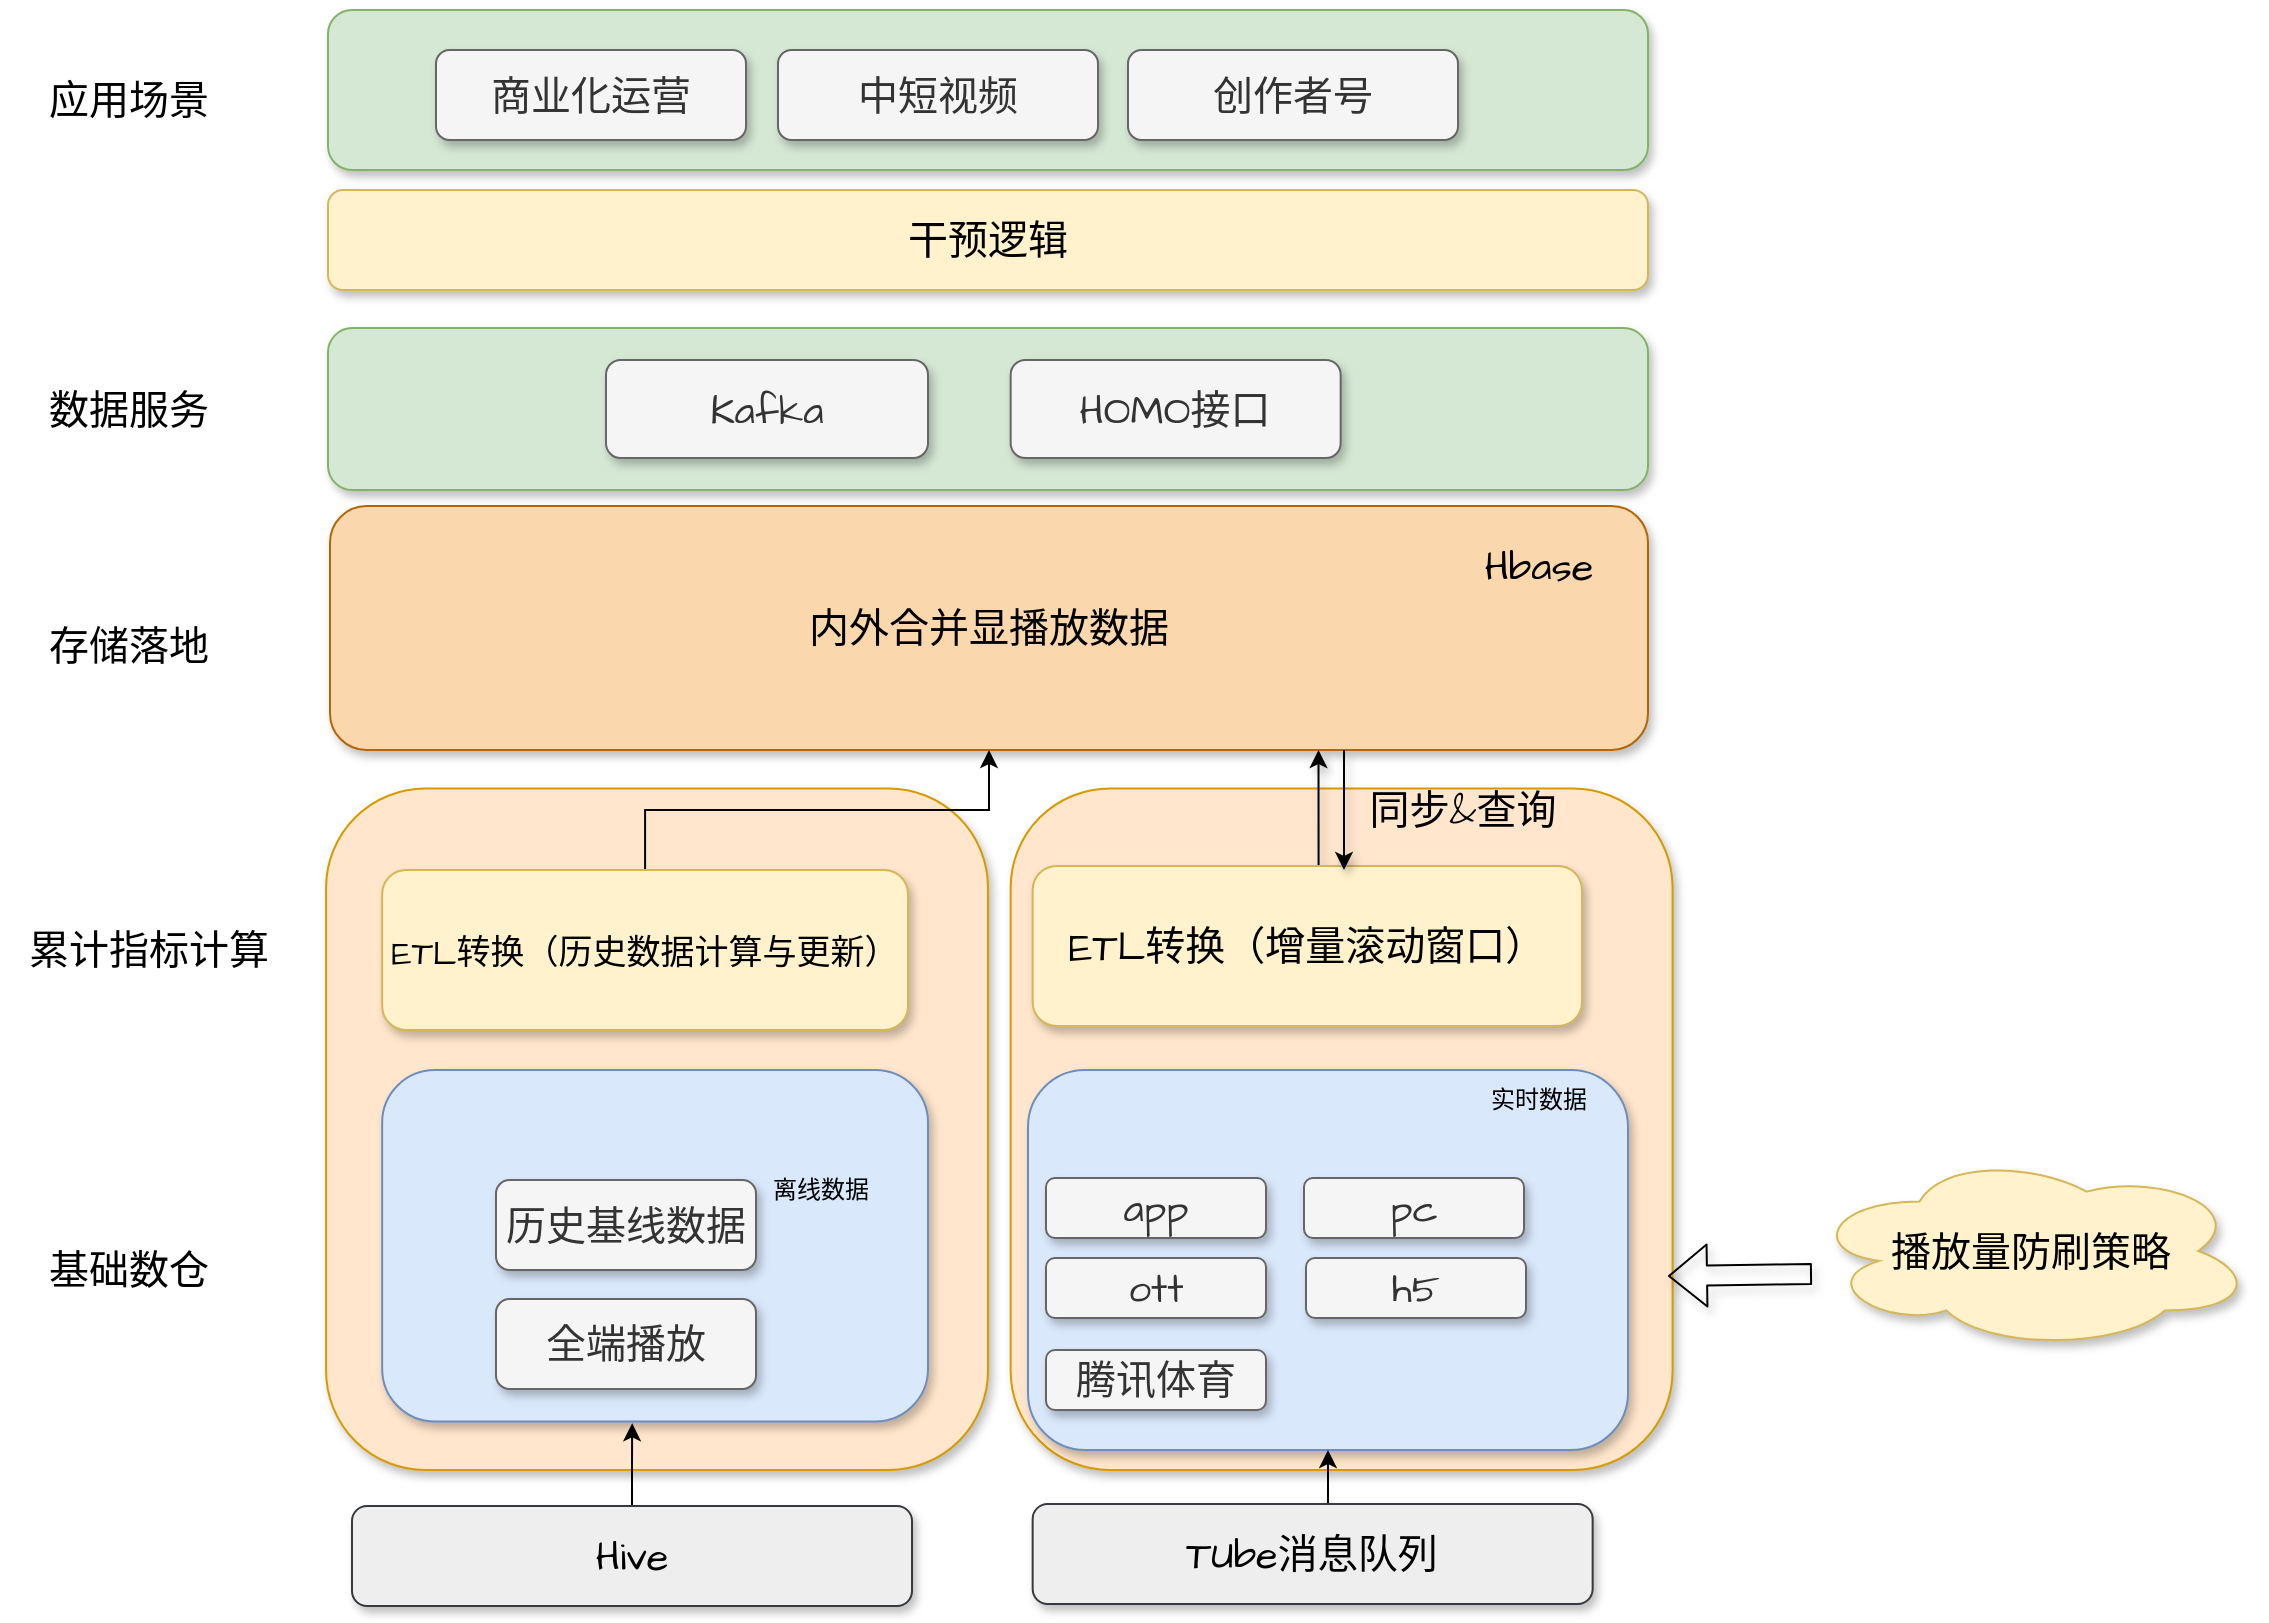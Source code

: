 <mxfile version="20.7.3" type="device" pages="3"><diagram id="GVeSWjPVS33OWGrAc3Km" name="项目背景"><mxGraphModel dx="1306" dy="819" grid="1" gridSize="10" guides="1" tooltips="1" connect="1" arrows="1" fold="1" page="1" pageScale="1" pageWidth="827" pageHeight="1169" math="0" shadow="0"><root><mxCell id="0"/><mxCell id="1" parent="0"/><mxCell id="tno1256d_7A3odiySVDC-21" value="" style="rounded=1;whiteSpace=wrap;html=1;hachureGap=4;fontFamily=Architects Daughter;fontSource=https%3A%2F%2Ffonts.googleapis.com%2Fcss%3Ffamily%3DArchitects%2BDaughter;fontSize=20;labelBackgroundColor=none;shadow=1;fillColor=#ffe6cc;strokeColor=#d79b00;" vertex="1" parent="1"><mxGeometry x="219.04" y="1419.25" width="330.96" height="340.75" as="geometry"/></mxCell><mxCell id="tno1256d_7A3odiySVDC-22" value="" style="rounded=1;whiteSpace=wrap;html=1;hachureGap=4;fontFamily=Architects Daughter;fontSource=https%3A%2F%2Ffonts.googleapis.com%2Fcss%3Ffamily%3DArchitects%2BDaughter;fontSize=20;labelBackgroundColor=none;shadow=1;fillColor=#ffe6cc;strokeColor=#d79b00;" vertex="1" parent="1"><mxGeometry x="561.33" y="1419.25" width="330.96" height="340.75" as="geometry"/></mxCell><mxCell id="_w9Uw9BtyJYnCUoM_rxh-9" value="" style="rounded=1;whiteSpace=wrap;html=1;hachureGap=4;fontFamily=Architects Daughter;fontSource=https%3A%2F%2Ffonts.googleapis.com%2Fcss%3Ffamily%3DArchitects%2BDaughter;fontSize=20;labelBackgroundColor=none;shadow=1;fillColor=#dae8fc;strokeColor=#6c8ebf;" parent="1" vertex="1"><mxGeometry x="247.08" y="1560" width="272.92" height="175.75" as="geometry"/></mxCell><mxCell id="_w9Uw9BtyJYnCUoM_rxh-14" value="" style="rounded=1;whiteSpace=wrap;html=1;hachureGap=4;fontFamily=Architects Daughter;fontSource=https%3A%2F%2Ffonts.googleapis.com%2Fcss%3Ffamily%3DArchitects%2BDaughter;fontSize=20;labelBackgroundColor=none;shadow=1;fillColor=#dae8fc;strokeColor=#6c8ebf;" parent="1" vertex="1"><mxGeometry x="570" y="1560" width="300" height="190" as="geometry"/></mxCell><mxCell id="WN7Ml2UFd8QJ37fqO_Tx-8" value="" style="rounded=1;whiteSpace=wrap;html=1;hachureGap=4;fontFamily=Architects Daughter;fontSource=https%3A%2F%2Ffonts.googleapis.com%2Fcss%3Ffamily%3DArchitects%2BDaughter;fontSize=20;labelBackgroundColor=none;shadow=1;fillColor=#d5e8d4;strokeColor=#82b366;" parent="1" vertex="1"><mxGeometry x="220" y="1030" width="660" height="80" as="geometry"/></mxCell><mxCell id="WN7Ml2UFd8QJ37fqO_Tx-1" value="商业化运营" style="rounded=1;whiteSpace=wrap;html=1;hachureGap=4;fontFamily=Architects Daughter;fontSource=https%3A%2F%2Ffonts.googleapis.com%2Fcss%3Ffamily%3DArchitects%2BDaughter;fontSize=20;labelBackgroundColor=none;shadow=1;fillColor=#f5f5f5;strokeColor=#666666;fontColor=#333333;" parent="1" vertex="1"><mxGeometry x="274" y="1050" width="155" height="45" as="geometry"/></mxCell><mxCell id="WN7Ml2UFd8QJ37fqO_Tx-3" value="播放量防刷策略" style="ellipse;shape=cloud;whiteSpace=wrap;html=1;hachureGap=4;fontFamily=Architects Daughter;fontSource=https%3A%2F%2Ffonts.googleapis.com%2Fcss%3Ffamily%3DArchitects%2BDaughter;fontSize=20;labelBackgroundColor=none;shadow=1;rounded=1;fillColor=#fff2cc;strokeColor=#d6b656;" parent="1" vertex="1"><mxGeometry x="960" y="1601" width="223" height="99" as="geometry"/></mxCell><mxCell id="WN7Ml2UFd8QJ37fqO_Tx-4" value="" style="shape=flexArrow;endArrow=classic;html=1;rounded=1;shadow=1;hachureGap=4;fontFamily=Architects Daughter;fontSource=https%3A%2F%2Ffonts.googleapis.com%2Fcss%3Ffamily%3DArchitects%2BDaughter;fontSize=16;fontColor=default;labelBackgroundColor=none;" parent="1" edge="1"><mxGeometry width="50" height="50" relative="1" as="geometry"><mxPoint x="962" y="1662" as="sourcePoint"/><mxPoint x="890" y="1663" as="targetPoint"/></mxGeometry></mxCell><mxCell id="WN7Ml2UFd8QJ37fqO_Tx-5" value="中短视频" style="rounded=1;whiteSpace=wrap;html=1;hachureGap=4;fontFamily=Architects Daughter;fontSource=https%3A%2F%2Ffonts.googleapis.com%2Fcss%3Ffamily%3DArchitects%2BDaughter;fontSize=20;labelBackgroundColor=none;shadow=1;fillColor=#f5f5f5;strokeColor=#666666;fontColor=#333333;" parent="1" vertex="1"><mxGeometry x="445" y="1050" width="160" height="45" as="geometry"/></mxCell><mxCell id="WN7Ml2UFd8QJ37fqO_Tx-6" value="创作者号" style="rounded=1;whiteSpace=wrap;html=1;hachureGap=4;fontFamily=Architects Daughter;fontSource=https%3A%2F%2Ffonts.googleapis.com%2Fcss%3Ffamily%3DArchitects%2BDaughter;fontSize=20;labelBackgroundColor=none;shadow=1;fillColor=#f5f5f5;strokeColor=#666666;fontColor=#333333;" parent="1" vertex="1"><mxGeometry x="620" y="1050" width="165" height="45" as="geometry"/></mxCell><mxCell id="WN7Ml2UFd8QJ37fqO_Tx-21" value="应用场景" style="text;html=1;align=center;verticalAlign=middle;resizable=0;points=[];autosize=1;fontSize=20;fontFamily=Architects Daughter;rounded=1;shadow=1;hachureGap=4;fontSource=https%3A%2F%2Ffonts.googleapis.com%2Fcss%3Ffamily%3DArchitects%2BDaughter;labelBackgroundColor=none;" parent="1" vertex="1"><mxGeometry x="70" y="1055" width="100" height="40" as="geometry"/></mxCell><mxCell id="WN7Ml2UFd8QJ37fqO_Tx-22" value="app" style="rounded=1;whiteSpace=wrap;html=1;hachureGap=4;fontFamily=Architects Daughter;fontSource=https%3A%2F%2Ffonts.googleapis.com%2Fcss%3Ffamily%3DArchitects%2BDaughter;fontSize=20;labelBackgroundColor=none;shadow=1;fillColor=#f5f5f5;fontColor=#333333;strokeColor=#666666;" parent="1" vertex="1"><mxGeometry x="579" y="1614" width="110" height="30" as="geometry"/></mxCell><mxCell id="WN7Ml2UFd8QJ37fqO_Tx-25" value="ott" style="rounded=1;whiteSpace=wrap;html=1;hachureGap=4;fontFamily=Architects Daughter;fontSource=https%3A%2F%2Ffonts.googleapis.com%2Fcss%3Ffamily%3DArchitects%2BDaughter;fontSize=20;labelBackgroundColor=none;shadow=1;fillColor=#f5f5f5;fontColor=#333333;strokeColor=#666666;" parent="1" vertex="1"><mxGeometry x="579" y="1654" width="110" height="30" as="geometry"/></mxCell><mxCell id="WN7Ml2UFd8QJ37fqO_Tx-26" value="pc" style="rounded=1;whiteSpace=wrap;html=1;hachureGap=4;fontFamily=Architects Daughter;fontSource=https%3A%2F%2Ffonts.googleapis.com%2Fcss%3Ffamily%3DArchitects%2BDaughter;fontSize=20;labelBackgroundColor=none;shadow=1;fillColor=#f5f5f5;fontColor=#333333;strokeColor=#666666;" parent="1" vertex="1"><mxGeometry x="708" y="1614" width="110" height="30" as="geometry"/></mxCell><mxCell id="WN7Ml2UFd8QJ37fqO_Tx-29" value="h5" style="rounded=1;whiteSpace=wrap;html=1;hachureGap=4;fontFamily=Architects Daughter;fontSource=https%3A%2F%2Ffonts.googleapis.com%2Fcss%3Ffamily%3DArchitects%2BDaughter;fontSize=20;labelBackgroundColor=none;shadow=1;fillColor=#f5f5f5;fontColor=#333333;strokeColor=#666666;" parent="1" vertex="1"><mxGeometry x="709" y="1654" width="110" height="30" as="geometry"/></mxCell><mxCell id="WN7Ml2UFd8QJ37fqO_Tx-30" value="腾讯体育" style="rounded=1;whiteSpace=wrap;html=1;hachureGap=4;fontFamily=Architects Daughter;fontSource=https%3A%2F%2Ffonts.googleapis.com%2Fcss%3Ffamily%3DArchitects%2BDaughter;fontSize=20;labelBackgroundColor=none;shadow=1;fillColor=#f5f5f5;fontColor=#333333;strokeColor=#666666;" parent="1" vertex="1"><mxGeometry x="579" y="1700" width="110" height="30" as="geometry"/></mxCell><mxCell id="WN7Ml2UFd8QJ37fqO_Tx-34" value="内外合并显播放数据" style="rounded=1;whiteSpace=wrap;html=1;hachureGap=4;fontFamily=Architects Daughter;fontSource=https%3A%2F%2Ffonts.googleapis.com%2Fcss%3Ffamily%3DArchitects%2BDaughter;fontSize=20;labelBackgroundColor=none;shadow=1;fillColor=#fad7ac;strokeColor=#b46504;" parent="1" vertex="1"><mxGeometry x="221" y="1278" width="659" height="122" as="geometry"/></mxCell><mxCell id="WN7Ml2UFd8QJ37fqO_Tx-35" value="存储落地" style="text;html=1;align=center;verticalAlign=middle;resizable=0;points=[];autosize=1;strokeColor=none;fillColor=none;fontSize=20;fontFamily=Architects Daughter;rounded=1;shadow=1;hachureGap=4;fontSource=https%3A%2F%2Ffonts.googleapis.com%2Fcss%3Ffamily%3DArchitects%2BDaughter;labelBackgroundColor=none;" parent="1" vertex="1"><mxGeometry x="70" y="1328" width="100" height="40" as="geometry"/></mxCell><mxCell id="WN7Ml2UFd8QJ37fqO_Tx-36" value="基础数仓" style="text;html=1;align=center;verticalAlign=middle;resizable=0;points=[];autosize=1;strokeColor=none;fillColor=none;fontSize=20;fontFamily=Architects Daughter;rounded=1;shadow=1;hachureGap=4;fontSource=https%3A%2F%2Ffonts.googleapis.com%2Fcss%3Ffamily%3DArchitects%2BDaughter;labelBackgroundColor=none;" parent="1" vertex="1"><mxGeometry x="70" y="1640" width="100" height="40" as="geometry"/></mxCell><mxCell id="aXmqos4p4VygbccjS5kx-2" value="Hbase" style="text;html=1;align=center;verticalAlign=middle;resizable=0;points=[];autosize=1;strokeColor=none;fillColor=none;fontSize=20;fontFamily=Architects Daughter;hachureGap=4;fontSource=https%3A%2F%2Ffonts.googleapis.com%2Fcss%3Ffamily%3DArchitects%2BDaughter;shadow=1;labelBackgroundColor=none;rounded=1;" parent="1" vertex="1"><mxGeometry x="785" y="1288" width="80" height="40" as="geometry"/></mxCell><mxCell id="_w9Uw9BtyJYnCUoM_rxh-1" value="" style="rounded=1;whiteSpace=wrap;html=1;labelBackgroundColor=none;shadow=1;fillColor=#d5e8d4;strokeColor=#82b366;" parent="1" vertex="1"><mxGeometry x="220" y="1189" width="660" height="81" as="geometry"/></mxCell><mxCell id="_w9Uw9BtyJYnCUoM_rxh-5" value="数据服务" style="text;html=1;align=center;verticalAlign=middle;resizable=0;points=[];autosize=1;strokeColor=none;fillColor=none;fontSize=20;fontFamily=Architects Daughter;rounded=1;shadow=1;hachureGap=4;fontSource=https%3A%2F%2Ffonts.googleapis.com%2Fcss%3Ffamily%3DArchitects%2BDaughter;labelBackgroundColor=none;" parent="1" vertex="1"><mxGeometry x="70" y="1209.5" width="100" height="40" as="geometry"/></mxCell><mxCell id="_w9Uw9BtyJYnCUoM_rxh-6" value="Kafka" style="rounded=1;whiteSpace=wrap;html=1;hachureGap=4;fontFamily=Architects Daughter;fontSource=https%3A%2F%2Ffonts.googleapis.com%2Fcss%3Ffamily%3DArchitects%2BDaughter;fontSize=20;labelBackgroundColor=none;shadow=1;fillColor=#f5f5f5;strokeColor=#666666;fontColor=#333333;" parent="1" vertex="1"><mxGeometry x="359" y="1205" width="161" height="49" as="geometry"/></mxCell><mxCell id="_w9Uw9BtyJYnCUoM_rxh-8" value="HOMO接口" style="rounded=1;whiteSpace=wrap;html=1;hachureGap=4;fontFamily=Architects Daughter;fontSource=https%3A%2F%2Ffonts.googleapis.com%2Fcss%3Ffamily%3DArchitects%2BDaughter;fontSize=20;labelBackgroundColor=none;shadow=1;fillColor=#f5f5f5;strokeColor=#666666;fontColor=#333333;" parent="1" vertex="1"><mxGeometry x="561.33" y="1205" width="165" height="49" as="geometry"/></mxCell><mxCell id="_w9Uw9BtyJYnCUoM_rxh-10" value="实时数据" style="text;html=1;align=center;verticalAlign=middle;resizable=0;points=[];autosize=1;strokeColor=none;fillColor=none;labelBackgroundColor=none;" parent="1" vertex="1"><mxGeometry x="790" y="1560" width="70" height="30" as="geometry"/></mxCell><mxCell id="_w9Uw9BtyJYnCUoM_rxh-11" value="离线数据" style="text;html=1;align=center;verticalAlign=middle;resizable=0;points=[];autosize=1;strokeColor=none;fillColor=none;labelBackgroundColor=none;" parent="1" vertex="1"><mxGeometry x="431.46" y="1605" width="70" height="30" as="geometry"/></mxCell><mxCell id="_w9Uw9BtyJYnCUoM_rxh-12" value="历史基线数据" style="rounded=1;whiteSpace=wrap;html=1;hachureGap=4;fontFamily=Architects Daughter;fontSource=https%3A%2F%2Ffonts.googleapis.com%2Fcss%3Ffamily%3DArchitects%2BDaughter;fontSize=20;labelBackgroundColor=none;shadow=1;fillColor=#f5f5f5;fontColor=#333333;strokeColor=#666666;" parent="1" vertex="1"><mxGeometry x="304" y="1615" width="130" height="45" as="geometry"/></mxCell><mxCell id="tno1256d_7A3odiySVDC-5" style="edgeStyle=orthogonalEdgeStyle;rounded=0;sketch=0;orthogonalLoop=1;jettySize=auto;html=1;exitX=0.5;exitY=0;exitDx=0;exitDy=0;entryX=0.75;entryY=1;entryDx=0;entryDy=0;shadow=1;fontSize=14;fontColor=default;labelBackgroundColor=none;" edge="1" parent="1" source="_w9Uw9BtyJYnCUoM_rxh-15" target="WN7Ml2UFd8QJ37fqO_Tx-34"><mxGeometry relative="1" as="geometry"><Array as="points"><mxPoint x="715" y="1460"/></Array></mxGeometry></mxCell><mxCell id="_w9Uw9BtyJYnCUoM_rxh-15" value="ETL转换（增量滚动窗口）" style="rounded=1;whiteSpace=wrap;html=1;hachureGap=4;fontFamily=Architects Daughter;fontSource=https%3A%2F%2Ffonts.googleapis.com%2Fcss%3Ffamily%3DArchitects%2BDaughter;fontSize=20;labelBackgroundColor=none;shadow=1;fillColor=#fff2cc;strokeColor=#d6b656;" parent="1" vertex="1"><mxGeometry x="572.33" y="1458" width="274.67" height="80" as="geometry"/></mxCell><mxCell id="_w9Uw9BtyJYnCUoM_rxh-13" value="全端播放" style="rounded=1;whiteSpace=wrap;html=1;hachureGap=4;fontFamily=Architects Daughter;fontSource=https%3A%2F%2Ffonts.googleapis.com%2Fcss%3Ffamily%3DArchitects%2BDaughter;fontSize=20;labelBackgroundColor=none;shadow=1;fillColor=#f5f5f5;fontColor=#333333;strokeColor=#666666;" parent="1" vertex="1"><mxGeometry x="304" y="1674.5" width="130" height="45" as="geometry"/></mxCell><mxCell id="_w9Uw9BtyJYnCUoM_rxh-39" value="" style="edgeStyle=orthogonalEdgeStyle;rounded=0;orthogonalLoop=1;jettySize=auto;html=1;fontSize=17;labelBackgroundColor=none;fontColor=default;" parent="1" source="_w9Uw9BtyJYnCUoM_rxh-17" target="WN7Ml2UFd8QJ37fqO_Tx-34" edge="1"><mxGeometry relative="1" as="geometry"/></mxCell><mxCell id="_w9Uw9BtyJYnCUoM_rxh-17" value="&lt;font style=&quot;font-size: 17px;&quot;&gt;ETL转换（历史数据计算与更新）&lt;/font&gt;" style="rounded=1;whiteSpace=wrap;html=1;hachureGap=4;fontFamily=Architects Daughter;fontSource=https%3A%2F%2Ffonts.googleapis.com%2Fcss%3Ffamily%3DArchitects%2BDaughter;fontSize=20;labelBackgroundColor=none;shadow=1;fillColor=#fff2cc;strokeColor=#d6b656;" parent="1" vertex="1"><mxGeometry x="247.08" y="1460" width="262.92" height="80" as="geometry"/></mxCell><mxCell id="tno1256d_7A3odiySVDC-10" style="edgeStyle=orthogonalEdgeStyle;rounded=0;orthogonalLoop=1;jettySize=auto;html=1;exitX=0.5;exitY=0;exitDx=0;exitDy=0;entryX=0.458;entryY=1.005;entryDx=0;entryDy=0;entryPerimeter=0;" edge="1" parent="1" source="_w9Uw9BtyJYnCUoM_rxh-26" target="_w9Uw9BtyJYnCUoM_rxh-9"><mxGeometry relative="1" as="geometry"/></mxCell><mxCell id="_w9Uw9BtyJYnCUoM_rxh-26" value="Hive" style="rounded=1;whiteSpace=wrap;html=1;hachureGap=4;fontFamily=Architects Daughter;fontSource=https%3A%2F%2Ffonts.googleapis.com%2Fcss%3Ffamily%3DArchitects%2BDaughter;fontSize=20;labelBackgroundColor=none;shadow=1;fillColor=#eeeeee;strokeColor=#36393d;" parent="1" vertex="1"><mxGeometry x="232" y="1778" width="280" height="50" as="geometry"/></mxCell><mxCell id="tno1256d_7A3odiySVDC-11" style="edgeStyle=orthogonalEdgeStyle;rounded=0;orthogonalLoop=1;jettySize=auto;html=1;exitX=0.5;exitY=0;exitDx=0;exitDy=0;entryX=0.5;entryY=1;entryDx=0;entryDy=0;" edge="1" parent="1" source="_w9Uw9BtyJYnCUoM_rxh-27" target="_w9Uw9BtyJYnCUoM_rxh-14"><mxGeometry relative="1" as="geometry"/></mxCell><mxCell id="_w9Uw9BtyJYnCUoM_rxh-27" value="TUbe消息队列" style="rounded=1;whiteSpace=wrap;html=1;hachureGap=4;fontFamily=Architects Daughter;fontSource=https%3A%2F%2Ffonts.googleapis.com%2Fcss%3Ffamily%3DArchitects%2BDaughter;fontSize=20;labelBackgroundColor=none;shadow=1;fillColor=#eeeeee;strokeColor=#36393d;" parent="1" vertex="1"><mxGeometry x="572.33" y="1777" width="280" height="50" as="geometry"/></mxCell><mxCell id="_w9Uw9BtyJYnCUoM_rxh-41" value="同步&amp;amp;查询" style="text;html=1;align=center;verticalAlign=middle;resizable=0;points=[];autosize=1;strokeColor=none;fillColor=none;fontSize=20;fontFamily=Architects Daughter;hachureGap=4;fontSource=https%3A%2F%2Ffonts.googleapis.com%2Fcss%3Ffamily%3DArchitects%2BDaughter;shadow=1;labelBackgroundColor=none;rounded=1;" parent="1" vertex="1"><mxGeometry x="727" y="1410" width="120" height="40" as="geometry"/></mxCell><mxCell id="tno1256d_7A3odiySVDC-1" value="&lt;span style=&quot;font-family: &amp;quot;Architects Daughter&amp;quot;; font-size: 20px;&quot;&gt;干预逻辑&lt;/span&gt;" style="rounded=1;whiteSpace=wrap;html=1;labelBackgroundColor=none;shadow=1;fillColor=#FFF2CC;strokeColor=#d6b656;" vertex="1" parent="1"><mxGeometry x="220" y="1120" width="660" height="50" as="geometry"/></mxCell><mxCell id="tno1256d_7A3odiySVDC-6" value="" style="endArrow=classic;html=1;rounded=0;shadow=1;sketch=0;fontSize=14;fontColor=default;labelBackgroundColor=none;" edge="1" parent="1"><mxGeometry width="50" height="50" relative="1" as="geometry"><mxPoint x="728" y="1400" as="sourcePoint"/><mxPoint x="728" y="1460" as="targetPoint"/></mxGeometry></mxCell><mxCell id="tno1256d_7A3odiySVDC-9" value="累计指标计算" style="text;html=1;align=center;verticalAlign=middle;resizable=0;points=[];autosize=1;strokeColor=none;fillColor=none;fontSize=20;fontFamily=Architects Daughter;rounded=1;shadow=1;hachureGap=4;fontSource=https%3A%2F%2Ffonts.googleapis.com%2Fcss%3Ffamily%3DArchitects%2BDaughter;labelBackgroundColor=none;" vertex="1" parent="1"><mxGeometry x="60" y="1480" width="140" height="40" as="geometry"/></mxCell></root></mxGraphModel></diagram><diagram id="7TMa7da5HQQ_iaHtRyPM" name="方案设计"><mxGraphModel dx="2133" dy="1988" grid="1" gridSize="10" guides="1" tooltips="1" connect="1" arrows="1" fold="1" page="1" pageScale="1" pageWidth="827" pageHeight="1169" math="0" shadow="0"><root><mxCell id="0"/><mxCell id="1" parent="0"/><mxCell id="bqAbnfYxzeAt51nKVdOE-17" value="" style="edgeStyle=orthogonalEdgeStyle;rounded=0;orthogonalLoop=1;jettySize=auto;html=1;labelBackgroundColor=none;fontSize=5;fontColor=#000000;" edge="1" parent="1" source="bqAbnfYxzeAt51nKVdOE-14" target="bqAbnfYxzeAt51nKVdOE-15"><mxGeometry relative="1" as="geometry"/></mxCell><mxCell id="bqAbnfYxzeAt51nKVdOE-18" value="分别从atta接出" style="edgeLabel;html=1;align=center;verticalAlign=middle;resizable=0;points=[];fontSize=5;fontColor=#000000;" vertex="1" connectable="0" parent="bqAbnfYxzeAt51nKVdOE-17"><mxGeometry x="-0.16" y="-1" relative="1" as="geometry"><mxPoint y="1" as="offset"/></mxGeometry></mxCell><mxCell id="bqAbnfYxzeAt51nKVdOE-14" value="" style="rounded=1;whiteSpace=wrap;html=1;labelBackgroundColor=none;fontSize=5;fontStyle=0;fillColor=#b1ddf0;strokeColor=#10739e;" vertex="1" parent="1"><mxGeometry x="-720" y="540" width="330" height="260" as="geometry"/></mxCell><mxCell id="3lr46gvNmqXThI6ITIYU-46" value="" style="rounded=1;whiteSpace=wrap;html=1;labelBackgroundColor=none;fillColor=#FAE5C7;strokeColor=#0F8B8D;fontColor=#143642;" parent="1" vertex="1"><mxGeometry x="-550" y="120" width="374" height="290" as="geometry"/></mxCell><mxCell id="KOoCNHdSk0w90YOks_hL-17" value="" style="rounded=1;whiteSpace=wrap;html=1;labelBackgroundColor=none;sketch=1;curveFitting=1;jiggle=2;fillColor=#d5e8d4;strokeColor=#82b366;gradientColor=#97d077;" parent="1" vertex="1"><mxGeometry x="-635" y="-1050" width="655" height="100" as="geometry"/></mxCell><mxCell id="KOoCNHdSk0w90YOks_hL-13" value="" style="rounded=1;whiteSpace=wrap;html=1;labelBackgroundColor=none;sketch=1;curveFitting=1;jiggle=2;fillColor=#dae8fc;strokeColor=#6c8ebf;gradientColor=#7ea6e0;" parent="1" vertex="1"><mxGeometry x="-635" y="-790" width="240" height="220" as="geometry"/></mxCell><mxCell id="KOoCNHdSk0w90YOks_hL-1" value="历史累计数据（T-2）" style="rounded=1;whiteSpace=wrap;html=1;labelBackgroundColor=none;sketch=1;curveFitting=1;jiggle=2;fillColor=#dae8fc;strokeColor=#6c8ebf;gradientColor=#7ea6e0;" parent="1" vertex="1"><mxGeometry x="-635" y="-550" width="240" height="60" as="geometry"/></mxCell><mxCell id="KOoCNHdSk0w90YOks_hL-2" value="实时增量数据（T-1）" style="rounded=1;whiteSpace=wrap;html=1;labelBackgroundColor=none;sketch=1;curveFitting=1;jiggle=2;fillColor=#b1ddf0;strokeColor=#10739e;" parent="1" vertex="1"><mxGeometry x="-605" y="-660" width="180" height="60" as="geometry"/></mxCell><mxCell id="KOoCNHdSk0w90YOks_hL-9" value="" style="edgeStyle=orthogonalEdgeStyle;rounded=1;orthogonalLoop=1;jettySize=auto;html=1;labelBackgroundColor=none;fontColor=default;strokeColor=#A8201A;" parent="1" source="KOoCNHdSk0w90YOks_hL-3" target="KOoCNHdSk0w90YOks_hL-2" edge="1"><mxGeometry relative="1" as="geometry"/></mxCell><mxCell id="KOoCNHdSk0w90YOks_hL-10" value="留存" style="edgeLabel;html=1;align=center;verticalAlign=middle;resizable=0;points=[];rounded=1;labelBackgroundColor=none;fontColor=#143642;" parent="KOoCNHdSk0w90YOks_hL-9" vertex="1" connectable="0"><mxGeometry x="-0.075" y="-1" relative="1" as="geometry"><mxPoint as="offset"/></mxGeometry></mxCell><mxCell id="KOoCNHdSk0w90YOks_hL-3" value="当日实时增量数据（T）" style="rounded=1;whiteSpace=wrap;html=1;labelBackgroundColor=none;sketch=1;curveFitting=1;jiggle=2;fillColor=#b1ddf0;strokeColor=#10739e;" parent="1" vertex="1"><mxGeometry x="-605" y="-760" width="180" height="60" as="geometry"/></mxCell><mxCell id="KOoCNHdSk0w90YOks_hL-4" value="" style="rounded=1;whiteSpace=wrap;html=1;labelBackgroundColor=none;sketch=1;curveFitting=1;jiggle=2;fillColor=#f5f5f5;strokeColor=#666666;gradientColor=#b3b3b3;" parent="1" vertex="1"><mxGeometry x="-205" y="-930" width="225" height="460" as="geometry"/></mxCell><mxCell id="KOoCNHdSk0w90YOks_hL-7" value="离线计算" style="text;html=1;align=center;verticalAlign=middle;resizable=0;points=[];autosize=1;strokeColor=none;fillColor=none;rounded=1;labelBackgroundColor=none;fontColor=#000000;sketch=1;curveFitting=1;jiggle=2;fontSize=15;" parent="1" vertex="1"><mxGeometry x="-750" y="-535" width="80" height="30" as="geometry"/></mxCell><mxCell id="KOoCNHdSk0w90YOks_hL-8" value="实时计算" style="text;html=1;align=center;verticalAlign=middle;resizable=0;points=[];autosize=1;strokeColor=none;fillColor=none;rounded=1;labelBackgroundColor=none;fontColor=#000000;sketch=1;curveFitting=1;jiggle=2;fontSize=15;" parent="1" vertex="1"><mxGeometry x="-750" y="-700" width="80" height="30" as="geometry"/></mxCell><mxCell id="KOoCNHdSk0w90YOks_hL-12" value="累计指标计算" style="text;html=1;align=center;verticalAlign=middle;resizable=0;points=[];autosize=1;strokeColor=none;fillColor=none;rounded=1;labelBackgroundColor=none;fontColor=#000000;sketch=1;curveFitting=1;jiggle=2;fontSize=15;" parent="1" vertex="1"><mxGeometry x="-765" y="-870" width="110" height="30" as="geometry"/></mxCell><mxCell id="KOoCNHdSk0w90YOks_hL-14" value="（T-2）+（T-1）+ T" style="rounded=1;whiteSpace=wrap;html=1;labelBackgroundColor=none;sketch=1;curveFitting=1;jiggle=2;fillColor=#dae8fc;strokeColor=#6c8ebf;gradientColor=#7ea6e0;" parent="1" vertex="1"><mxGeometry x="-635" y="-900" width="240" height="60" as="geometry"/></mxCell><mxCell id="KOoCNHdSk0w90YOks_hL-15" value="kafka" style="rounded=1;whiteSpace=wrap;html=1;labelBackgroundColor=none;sketch=1;curveFitting=1;jiggle=2;fillColor=#d5e8d4;strokeColor=#82b366;" parent="1" vertex="1"><mxGeometry x="-585" y="-1032" width="180" height="60" as="geometry"/></mxCell><mxCell id="KOoCNHdSk0w90YOks_hL-16" value="HOMO接口" style="rounded=1;whiteSpace=wrap;html=1;labelBackgroundColor=none;sketch=1;curveFitting=1;jiggle=2;fillColor=#d5e8d4;strokeColor=#82b366;" parent="1" vertex="1"><mxGeometry x="-246" y="-1032" width="180" height="60" as="geometry"/></mxCell><mxCell id="KOoCNHdSk0w90YOks_hL-18" value="数据服务" style="text;html=1;align=center;verticalAlign=middle;resizable=0;points=[];autosize=1;strokeColor=none;fillColor=none;rounded=1;labelBackgroundColor=none;fontColor=#000000;sketch=1;curveFitting=1;jiggle=2;fontSize=15;" parent="1" vertex="1"><mxGeometry x="-750" y="-1020" width="80" height="30" as="geometry"/></mxCell><mxCell id="KOoCNHdSk0w90YOks_hL-20" value="" style="shape=singleArrow;whiteSpace=wrap;html=1;arrowWidth=0.4;arrowSize=0.4;rounded=1;labelBackgroundColor=none;sketch=1;curveFitting=1;jiggle=2;fillColor=#fff2cc;strokeColor=#d6b656;gradientColor=#ffd966;" parent="1" vertex="1"><mxGeometry x="-369" y="-900" width="119" height="60" as="geometry"/></mxCell><mxCell id="KOoCNHdSk0w90YOks_hL-23" value="" style="shape=singleArrow;whiteSpace=wrap;html=1;arrowWidth=0.4;arrowSize=0.4;rounded=1;labelBackgroundColor=none;sketch=1;curveFitting=1;jiggle=2;fillColor=#fff2cc;strokeColor=#d6b656;gradientColor=#ffd966;" parent="1" vertex="1"><mxGeometry x="-363" y="-760" width="113" height="60" as="geometry"/></mxCell><mxCell id="KOoCNHdSk0w90YOks_hL-24" value="" style="shape=singleArrow;whiteSpace=wrap;html=1;arrowWidth=0.4;arrowSize=0.4;rounded=1;labelBackgroundColor=none;sketch=1;curveFitting=1;jiggle=2;fillColor=#fff2cc;strokeColor=#d6b656;gradientColor=#ffd966;" parent="1" vertex="1"><mxGeometry x="-363" y="-670" width="113" height="60" as="geometry"/></mxCell><mxCell id="KOoCNHdSk0w90YOks_hL-26" value="hb_play_vv_result&lt;br&gt;（实时累计指标）" style="rounded=1;whiteSpace=wrap;html=1;labelBackgroundColor=none;sketch=1;curveFitting=1;jiggle=2;fillColor=#f5f5f5;strokeColor=#666666;fontColor=#333333;" parent="1" vertex="1"><mxGeometry x="-185" y="-885" width="150" height="45" as="geometry"/></mxCell><mxCell id="KOoCNHdSk0w90YOks_hL-27" value="hb_play_vv_indicators&lt;br&gt;（历史累计与增量留存）" style="rounded=1;whiteSpace=wrap;html=1;labelBackgroundColor=none;sketch=1;curveFitting=1;jiggle=2;fillColor=#eeeeee;strokeColor=#36393d;" parent="1" vertex="1"><mxGeometry x="-185" y="-785" width="150" height="290" as="geometry"/></mxCell><mxCell id="KOoCNHdSk0w90YOks_hL-28" value="" style="shape=singleArrow;whiteSpace=wrap;html=1;arrowWidth=0.4;arrowSize=0.4;rounded=1;labelBackgroundColor=none;sketch=1;curveFitting=1;jiggle=2;fillColor=#fff2cc;strokeColor=#d6b656;gradientColor=#ffd966;" parent="1" vertex="1"><mxGeometry x="-363" y="-550" width="113" height="60" as="geometry"/></mxCell><mxCell id="KOoCNHdSk0w90YOks_hL-30" value="Hbase" style="text;html=1;align=center;verticalAlign=middle;resizable=0;points=[];autosize=1;strokeColor=none;fillColor=none;fontSize=20;fontFamily=Architects Daughter;hachureGap=4;fontSource=https%3A%2F%2Ffonts.googleapis.com%2Fcss%3Ffamily%3DArchitects%2BDaughter;labelBackgroundColor=none;fontColor=#143642;sketch=1;curveFitting=1;jiggle=2;" parent="1" vertex="1"><mxGeometry x="-60" y="-925" width="80" height="40" as="geometry"/></mxCell><mxCell id="N_Qu7ABxzuILWyOGXvco-8" value="" style="rounded=1;whiteSpace=wrap;html=1;labelBackgroundColor=none;fillColor=#FAE5C7;strokeColor=#0F8B8D;fontColor=#143642;" parent="1" vertex="1"><mxGeometry x="575" y="-930" width="225" height="460" as="geometry"/></mxCell><mxCell id="N_Qu7ABxzuILWyOGXvco-19" value="hb_play_vv_result&lt;br&gt;（历史累计指标）" style="rounded=1;whiteSpace=wrap;html=1;labelBackgroundColor=none;fillColor=#FAE5C7;strokeColor=#0F8B8D;fontColor=#143642;" parent="1" vertex="1"><mxGeometry x="600" y="-870" width="145" height="345" as="geometry"/></mxCell><mxCell id="N_Qu7ABxzuILWyOGXvco-22" value="Redis" style="text;html=1;align=center;verticalAlign=middle;resizable=0;points=[];autosize=1;strokeColor=none;fillColor=none;fontSize=20;fontFamily=Architects Daughter;hachureGap=4;fontSource=https%3A%2F%2Ffonts.googleapis.com%2Fcss%3Ffamily%3DArchitects%2BDaughter;labelBackgroundColor=none;fontColor=#143642;" parent="1" vertex="1"><mxGeometry x="725" y="-925" width="70" height="40" as="geometry"/></mxCell><mxCell id="N_Qu7ABxzuILWyOGXvco-23" value="鲁棒性、可修复性、实时任务轻量化" style="text;html=1;align=center;verticalAlign=middle;resizable=0;points=[];autosize=1;strokeColor=none;fillColor=none;fontSize=17;labelBackgroundColor=none;fontColor=#143642;" parent="1" vertex="1"><mxGeometry x="-530" y="-420" width="300" height="30" as="geometry"/></mxCell><mxCell id="N_Qu7ABxzuILWyOGXvco-24" value="" style="rounded=1;whiteSpace=wrap;html=1;labelBackgroundColor=none;fillColor=#FAE5C7;strokeColor=#0F8B8D;fontColor=#143642;" parent="1" vertex="1"><mxGeometry x="200" y="-912.5" width="270" height="430" as="geometry"/></mxCell><mxCell id="N_Qu7ABxzuILWyOGXvco-28" value="实时增量数据（T）" style="rounded=1;whiteSpace=wrap;html=1;labelBackgroundColor=none;fillColor=#FAE5C7;strokeColor=#0F8B8D;fontColor=#143642;" parent="1" vertex="1"><mxGeometry x="245" y="-810" width="180" height="200" as="geometry"/></mxCell><mxCell id="N_Qu7ABxzuILWyOGXvco-29" value="实时计算" style="text;html=1;align=center;verticalAlign=middle;resizable=0;points=[];autosize=1;strokeColor=none;fillColor=none;rounded=1;labelBackgroundColor=none;fontColor=#143642;" parent="1" vertex="1"><mxGeometry x="90" y="-730" width="70" height="30" as="geometry"/></mxCell><mxCell id="N_Qu7ABxzuILWyOGXvco-30" value="更新结果" style="shape=singleArrow;whiteSpace=wrap;html=1;arrowWidth=0.4;arrowSize=0.4;rounded=1;labelBackgroundColor=none;fillColor=#FAE5C7;strokeColor=#0F8B8D;fontColor=#143642;" parent="1" vertex="1"><mxGeometry x="475" y="-800" width="95" height="70" as="geometry"/></mxCell><mxCell id="N_Qu7ABxzuILWyOGXvco-31" value="读取历史累计指标" style="shape=singleArrow;whiteSpace=wrap;html=1;arrowWidth=0.4;arrowSize=0.4;rounded=1;labelBackgroundColor=none;direction=west;fillColor=#FAE5C7;strokeColor=#0F8B8D;fontColor=#143642;" parent="1" vertex="1"><mxGeometry x="470" y="-720" width="100" height="70" as="geometry"/></mxCell><mxCell id="N_Qu7ABxzuILWyOGXvco-32" value="" style="rounded=1;whiteSpace=wrap;html=1;labelBackgroundColor=none;fillColor=#FAE5C7;strokeColor=#0F8B8D;fontColor=#143642;" parent="1" vertex="1"><mxGeometry x="200" y="-1070" width="595" height="120" as="geometry"/></mxCell><mxCell id="N_Qu7ABxzuILWyOGXvco-33" value="kafka" style="rounded=1;whiteSpace=wrap;html=1;labelBackgroundColor=none;fillColor=#FAE5C7;strokeColor=#0F8B8D;fontColor=#143642;" parent="1" vertex="1"><mxGeometry x="250" y="-1040" width="180" height="60" as="geometry"/></mxCell><mxCell id="N_Qu7ABxzuILWyOGXvco-34" value="HOMO接口" style="rounded=1;whiteSpace=wrap;html=1;labelBackgroundColor=none;fillColor=#FAE5C7;strokeColor=#0F8B8D;fontColor=#143642;" parent="1" vertex="1"><mxGeometry x="520" y="-1040" width="180" height="60" as="geometry"/></mxCell><mxCell id="N_Qu7ABxzuILWyOGXvco-35" value="数据服务" style="text;html=1;align=center;verticalAlign=middle;resizable=0;points=[];autosize=1;strokeColor=none;fillColor=none;rounded=1;labelBackgroundColor=none;fontColor=#143642;" parent="1" vertex="1"><mxGeometry x="90" y="-1020" width="70" height="30" as="geometry"/></mxCell><mxCell id="bqAbnfYxzeAt51nKVdOE-81" value="" style="edgeStyle=orthogonalEdgeStyle;rounded=0;orthogonalLoop=1;jettySize=auto;html=1;labelBackgroundColor=#FFFFFF;fontSize=5;fontColor=#000000;" edge="1" parent="1" source="3lr46gvNmqXThI6ITIYU-12" target="bqAbnfYxzeAt51nKVdOE-80"><mxGeometry relative="1" as="geometry"/></mxCell><mxCell id="bqAbnfYxzeAt51nKVdOE-82" value="获取结果" style="edgeLabel;html=1;align=center;verticalAlign=middle;resizable=0;points=[];fontSize=5;fontColor=#000000;" vertex="1" connectable="0" parent="bqAbnfYxzeAt51nKVdOE-81"><mxGeometry x="-0.04" relative="1" as="geometry"><mxPoint as="offset"/></mxGeometry></mxCell><mxCell id="3lr46gvNmqXThI6ITIYU-12" value="" style="rounded=1;whiteSpace=wrap;html=1;labelBackgroundColor=none;fillColor=#FAE5C7;strokeColor=#0F8B8D;fontColor=#143642;" parent="1" vertex="1"><mxGeometry x="-386" y="-150" width="225" height="190" as="geometry"/></mxCell><mxCell id="3lr46gvNmqXThI6ITIYU-13" value="（更新历史累计指标）" style="rounded=1;whiteSpace=wrap;html=1;labelBackgroundColor=none;fillColor=#f5f5f5;strokeColor=#666666;gradientColor=#b3b3b3;" parent="1" vertex="1"><mxGeometry x="-338.5" y="-113" width="137.5" height="113" as="geometry"/></mxCell><mxCell id="bqAbnfYxzeAt51nKVdOE-72" style="edgeStyle=orthogonalEdgeStyle;rounded=0;orthogonalLoop=1;jettySize=auto;html=1;exitX=1;exitY=0.5;exitDx=0;exitDy=0;entryX=0.004;entryY=0.553;entryDx=0;entryDy=0;entryPerimeter=0;labelBackgroundColor=#FFFFFF;fontSize=5;fontColor=#000000;" edge="1" parent="1" source="3lr46gvNmqXThI6ITIYU-15" target="3lr46gvNmqXThI6ITIYU-12"><mxGeometry relative="1" as="geometry"/></mxCell><mxCell id="3lr46gvNmqXThI6ITIYU-15" value="ETL" style="rounded=1;whiteSpace=wrap;html=1;labelBackgroundColor=none;fillColor=#fff2cc;strokeColor=#d6b656;" parent="1" vertex="1"><mxGeometry x="-571" y="-110" width="85" height="130" as="geometry"/></mxCell><mxCell id="3lr46gvNmqXThI6ITIYU-21" value="&lt;font color=&quot;#000000&quot;&gt;重中心&lt;/font&gt;" style="text;html=1;align=center;verticalAlign=middle;resizable=0;points=[];autosize=1;strokeColor=none;fillColor=none;labelBackgroundColor=none;fontColor=#143642;" parent="1" vertex="1"><mxGeometry x="-306" y="-148" width="60" height="30" as="geometry"/></mxCell><mxCell id="3lr46gvNmqXThI6ITIYU-34" value="" style="edgeStyle=orthogonalEdgeStyle;rounded=0;orthogonalLoop=1;jettySize=auto;html=1;fontSize=21;labelBackgroundColor=none;fontColor=default;strokeColor=#000000;" parent="1" source="3lr46gvNmqXThI6ITIYU-31" target="3lr46gvNmqXThI6ITIYU-33" edge="1"><mxGeometry relative="1" as="geometry"/></mxCell><mxCell id="3lr46gvNmqXThI6ITIYU-31" value="实时数据源" style="rounded=1;whiteSpace=wrap;html=1;labelBackgroundColor=none;fillColor=#dae8fc;strokeColor=#6c8ebf;" parent="1" vertex="1"><mxGeometry x="-690" y="260" width="100" height="125" as="geometry"/></mxCell><mxCell id="3lr46gvNmqXThI6ITIYU-36" value="" style="edgeStyle=orthogonalEdgeStyle;rounded=0;orthogonalLoop=1;jettySize=auto;html=1;fontSize=21;labelBackgroundColor=none;fontColor=default;strokeColor=#000000;" parent="1" source="3lr46gvNmqXThI6ITIYU-33" target="3lr46gvNmqXThI6ITIYU-35" edge="1"><mxGeometry relative="1" as="geometry"/></mxCell><mxCell id="3lr46gvNmqXThI6ITIYU-33" value="ETL&lt;br&gt;（“当日”实时汇总）" style="rounded=1;whiteSpace=wrap;html=1;labelBackgroundColor=none;fillColor=#fff2cc;strokeColor=#d6b656;" parent="1" vertex="1"><mxGeometry x="-501" y="260" width="111" height="125" as="geometry"/></mxCell><mxCell id="3lr46gvNmqXThI6ITIYU-40" value="" style="edgeStyle=orthogonalEdgeStyle;rounded=0;orthogonalLoop=1;jettySize=auto;html=1;fontSize=21;labelBackgroundColor=none;fontColor=default;strokeColor=#000000;" parent="1" source="3lr46gvNmqXThI6ITIYU-35" target="3lr46gvNmqXThI6ITIYU-39" edge="1"><mxGeometry relative="1" as="geometry"/></mxCell><mxCell id="3lr46gvNmqXThI6ITIYU-35" value="昨日+今日数据数据合并" style="rounded=1;whiteSpace=wrap;html=1;labelBackgroundColor=none;fillColor=#f5f5f5;strokeColor=#666666;gradientColor=#b3b3b3;" parent="1" vertex="1"><mxGeometry x="-346" y="262.5" width="136" height="120" as="geometry"/></mxCell><mxCell id="3lr46gvNmqXThI6ITIYU-38" value="" style="edgeStyle=orthogonalEdgeStyle;rounded=0;orthogonalLoop=1;jettySize=auto;html=1;fontSize=21;labelBackgroundColor=none;fontColor=default;strokeColor=#000000;" parent="1" source="3lr46gvNmqXThI6ITIYU-37" target="3lr46gvNmqXThI6ITIYU-35" edge="1"><mxGeometry relative="1" as="geometry"/></mxCell><mxCell id="3lr46gvNmqXThI6ITIYU-41" style="edgeStyle=orthogonalEdgeStyle;rounded=0;orthogonalLoop=1;jettySize=auto;html=1;exitX=1;exitY=0.5;exitDx=0;exitDy=0;fontSize=21;dashed=1;labelBackgroundColor=none;fontColor=default;strokeColor=#000000;" parent="1" source="3lr46gvNmqXThI6ITIYU-37" target="3lr46gvNmqXThI6ITIYU-39" edge="1"><mxGeometry relative="1" as="geometry"/></mxCell><mxCell id="3lr46gvNmqXThI6ITIYU-44" value="&lt;font style=&quot;font-size: 12px;&quot;&gt;初始化&lt;/font&gt;" style="edgeLabel;html=1;align=center;verticalAlign=middle;resizable=0;points=[];fontSize=21;labelBackgroundColor=none;fontColor=#143642;" parent="3lr46gvNmqXThI6ITIYU-41" vertex="1" connectable="0"><mxGeometry x="-0.407" y="1" relative="1" as="geometry"><mxPoint y="1" as="offset"/></mxGeometry></mxCell><mxCell id="3lr46gvNmqXThI6ITIYU-37" value="昨日离线统计数据" style="rounded=1;whiteSpace=wrap;html=1;labelBackgroundColor=none;fillColor=#fff2cc;strokeColor=#d6b656;" parent="1" vertex="1"><mxGeometry x="-348" y="170" width="140" height="70" as="geometry"/></mxCell><mxCell id="3lr46gvNmqXThI6ITIYU-39" value="播放历史累计指标" style="rounded=1;whiteSpace=wrap;html=1;labelBackgroundColor=none;fillColor=#d5e8d4;strokeColor=#82b366;gradientColor=#97d077;" parent="1" vertex="1"><mxGeometry x="-148" y="276.25" width="136" height="92.5" as="geometry"/></mxCell><mxCell id="3lr46gvNmqXThI6ITIYU-45" value="&lt;font face=&quot;Helvetica&quot; style=&quot;font-size: 12px;&quot;&gt;状态分布式：Hbase+实时&lt;/font&gt;" style="text;html=1;align=center;verticalAlign=middle;resizable=0;points=[];autosize=1;strokeColor=none;fillColor=none;fontSize=20;fontFamily=Architects Daughter;hachureGap=4;fontSource=https%3A%2F%2Ffonts.googleapis.com%2Fcss%3Ffamily%3DArchitects%2BDaughter;labelBackgroundColor=none;fontColor=#000000;strokeWidth=1;" parent="1" vertex="1"><mxGeometry x="-443" y="120" width="160" height="40" as="geometry"/></mxCell><mxCell id="3lr46gvNmqXThI6ITIYU-47" value="离线计算中&lt;br&gt;（昨日：无，前日：有）" style="rounded=1;whiteSpace=wrap;html=1;labelBackgroundColor=none;fillColor=#dae8fc;strokeColor=#6c8ebf;" parent="1" vertex="1"><mxGeometry x="245" y="-80" width="140" height="70" as="geometry"/></mxCell><mxCell id="3lr46gvNmqXThI6ITIYU-48" value="离线计算已产出&lt;br&gt;（昨日：有，前日：有）" style="rounded=1;whiteSpace=wrap;html=1;labelBackgroundColor=none;fillColor=#dae8fc;strokeColor=#6c8ebf;" parent="1" vertex="1"><mxGeometry x="385" y="-80" width="140" height="70" as="geometry"/></mxCell><mxCell id="3lr46gvNmqXThI6ITIYU-49" value="" style="rounded=1;whiteSpace=wrap;html=1;labelBackgroundColor=none;align=center;fillColor=#dae8fc;strokeColor=#6c8ebf;" parent="1" vertex="1"><mxGeometry x="245" y="-10" width="285" height="140" as="geometry"/></mxCell><mxCell id="3lr46gvNmqXThI6ITIYU-50" value="今日实时+前日离线" style="rounded=1;whiteSpace=wrap;html=1;labelBackgroundColor=none;fillColor=#FAE5C7;strokeColor=#0F8B8D;fontColor=#143642;" parent="1" vertex="1"><mxGeometry x="245" y="60" width="140" height="70" as="geometry"/></mxCell><mxCell id="3lr46gvNmqXThI6ITIYU-51" value="今日实时+昨日离线" style="rounded=1;whiteSpace=wrap;html=1;labelBackgroundColor=none;fillColor=#FAE5C7;strokeColor=#0F8B8D;fontColor=#143642;" parent="1" vertex="1"><mxGeometry x="385" y="60" width="145" height="70" as="geometry"/></mxCell><mxCell id="3lr46gvNmqXThI6ITIYU-52" value="离线计算中&lt;br&gt;（前日：无，前3日：有）" style="rounded=1;whiteSpace=wrap;html=1;labelBackgroundColor=none;fillColor=#d5e8d4;strokeColor=#82b366;" parent="1" vertex="1"><mxGeometry x="230" y="250" width="155" height="70" as="geometry"/></mxCell><mxCell id="3lr46gvNmqXThI6ITIYU-53" value="离线计算已产出&lt;br&gt;（前日：有，前3日：有）" style="rounded=1;whiteSpace=wrap;html=1;labelBackgroundColor=none;fillColor=#d5e8d4;strokeColor=#82b366;" parent="1" vertex="1"><mxGeometry x="385" y="250" width="155" height="70" as="geometry"/></mxCell><mxCell id="3lr46gvNmqXThI6ITIYU-54" value="" style="rounded=1;whiteSpace=wrap;html=1;labelBackgroundColor=none;fillColor=#FAE5C7;strokeColor=#0F8B8D;fontColor=#143642;" parent="1" vertex="1"><mxGeometry x="230" y="320" width="590" height="140" as="geometry"/></mxCell><mxCell id="3lr46gvNmqXThI6ITIYU-56" value="近两日实时+前日离线" style="rounded=1;whiteSpace=wrap;html=1;labelBackgroundColor=none;fillColor=#FAE5C7;strokeColor=#0F8B8D;fontColor=#143642;" parent="1" vertex="1"><mxGeometry x="230" y="420" width="520" height="30" as="geometry"/></mxCell><mxCell id="3lr46gvNmqXThI6ITIYU-57" value="离线计算中&lt;br&gt;（昨日：无，前日：有）" style="rounded=1;whiteSpace=wrap;html=1;labelBackgroundColor=none;fillColor=#dae8fc;strokeColor=#6c8ebf;" parent="1" vertex="1"><mxGeometry x="540" y="250" width="140" height="70" as="geometry"/></mxCell><mxCell id="3lr46gvNmqXThI6ITIYU-58" value="离线计算已产出&lt;br&gt;（昨日：有，前日：有）" style="rounded=1;whiteSpace=wrap;html=1;labelBackgroundColor=none;fillColor=#dae8fc;strokeColor=#6c8ebf;" parent="1" vertex="1"><mxGeometry x="680" y="250" width="140" height="70" as="geometry"/></mxCell><mxCell id="3lr46gvNmqXThI6ITIYU-62" value="昨日" style="rounded=1;whiteSpace=wrap;html=1;labelBackgroundColor=none;fillColor=#d5e8d4;strokeColor=#82b366;" parent="1" vertex="1"><mxGeometry x="230" y="220" width="310" height="30" as="geometry"/></mxCell><mxCell id="3lr46gvNmqXThI6ITIYU-63" value="今日" style="rounded=1;whiteSpace=wrap;html=1;labelBackgroundColor=none;fillColor=#dae8fc;strokeColor=#6c8ebf;" parent="1" vertex="1"><mxGeometry x="540" y="220" width="280" height="30" as="geometry"/></mxCell><mxCell id="3lr46gvNmqXThI6ITIYU-65" value="&lt;span style=&quot;font-family: Helvetica; font-size: 12px; text-align: center;&quot;&gt;实时数据范围：昨日0点-今日24点&lt;/span&gt;" style="text;whiteSpace=wrap;html=1;fontSize=20;fontFamily=Architects Daughter;labelBackgroundColor=none;fontColor=#143642;" parent="1" vertex="1"><mxGeometry x="270" y="335" width="190" height="30" as="geometry"/></mxCell><mxCell id="3lr46gvNmqXThI6ITIYU-67" value="&lt;span style=&quot;font-family: Helvetica; font-size: 12px; text-align: center;&quot;&gt;实时数据范围：今日0点-今日24点&lt;/span&gt;" style="text;whiteSpace=wrap;html=1;fontSize=20;fontFamily=Architects Daughter;labelBackgroundColor=none;fontColor=#143642;" parent="1" vertex="1"><mxGeometry x="270" y="10" width="190" height="30" as="geometry"/></mxCell><mxCell id="3lr46gvNmqXThI6ITIYU-68" value="近两日实时+前日离线" style="rounded=1;whiteSpace=wrap;html=1;labelBackgroundColor=none;fillColor=#FAE5C7;strokeColor=#0F8B8D;fontColor=#143642;" parent="1" vertex="1"><mxGeometry x="230" y="380" width="360" height="30" as="geometry"/></mxCell><mxCell id="3lr46gvNmqXThI6ITIYU-69" value="" style="endArrow=classic;html=1;rounded=0;labelBackgroundColor=none;strokeColor=#A8201A;fontColor=default;" parent="1" edge="1"><mxGeometry x="0.091" y="10" width="50" height="50" relative="1" as="geometry"><mxPoint x="590" y="180" as="sourcePoint"/><mxPoint x="590" y="407.5" as="targetPoint"/><mxPoint as="offset"/></mxGeometry></mxCell><mxCell id="3lr46gvNmqXThI6ITIYU-70" value="" style="endArrow=classic;html=1;rounded=0;entryX=1;entryY=0.75;entryDx=0;entryDy=0;labelBackgroundColor=none;strokeColor=#A8201A;fontColor=default;" parent="1" target="3lr46gvNmqXThI6ITIYU-56" edge="1"><mxGeometry x="0.091" y="10" width="50" height="50" relative="1" as="geometry"><mxPoint x="750" y="180" as="sourcePoint"/><mxPoint x="750" y="407.5" as="targetPoint"/><mxPoint as="offset"/></mxGeometry></mxCell><mxCell id="3lr46gvNmqXThI6ITIYU-71" value="今日实时+昨日离线" style="rounded=1;whiteSpace=wrap;html=1;labelBackgroundColor=none;fillColor=#FAE5C7;strokeColor=#0F8B8D;fontColor=#143642;" parent="1" vertex="1"><mxGeometry x="1040" y="150" width="145" height="70" as="geometry"/></mxCell><mxCell id="bqAbnfYxzeAt51nKVdOE-3" value="&lt;span style=&quot;font-size: 5px; text-align: left;&quot;&gt;Iphone+Android&lt;br&gt;+IPAD&lt;/span&gt;" style="rounded=1;html=1;labelBackgroundColor=none;fontSize=5;fontStyle=0;whiteSpace=wrap;fillColor=#dae8fc;strokeColor=#6c8ebf;" vertex="1" parent="1"><mxGeometry x="-710" y="579" width="90" height="41" as="geometry"/></mxCell><mxCell id="bqAbnfYxzeAt51nKVdOE-4" value="&lt;span style=&quot;word-break: break-word; text-align: left; font-size: 5px;&quot;&gt;SDK平台&lt;/span&gt;&lt;span style=&quot;word-break: break-word; text-align: left; font-size: 5px;&quot;&gt;+&lt;/span&gt;&lt;span style=&quot;word-break: break-word; text-align: left; font-size: 5px;&quot;&gt;TV&lt;/span&gt;&lt;span style=&quot;word-break: break-word; text-align: left; font-size: 5px; font-family: 宋体;&quot;&gt;端&lt;/span&gt;" style="rounded=1;html=1;labelBackgroundColor=none;fontSize=5;fontStyle=0;whiteSpace=wrap;fillColor=#dae8fc;strokeColor=#6c8ebf;" vertex="1" parent="1"><mxGeometry x="-610" y="579" width="90" height="41" as="geometry"/></mxCell><mxCell id="bqAbnfYxzeAt51nKVdOE-5" value="&lt;span style=&quot;font-size: 5px; text-align: left;&quot;&gt;H5平台&lt;/span&gt;" style="rounded=1;html=1;labelBackgroundColor=none;fontSize=5;fontStyle=0;whiteSpace=wrap;fillColor=#dae8fc;strokeColor=#6c8ebf;" vertex="1" parent="1"><mxGeometry x="-510" y="579" width="90" height="41" as="geometry"/></mxCell><mxCell id="bqAbnfYxzeAt51nKVdOE-6" value="&lt;span style=&quot;font-family: 宋体; font-size: 5px; text-align: left;&quot;&gt;微信H5平台&lt;/span&gt;" style="rounded=1;html=1;labelBackgroundColor=none;fontSize=5;fontStyle=0;whiteSpace=wrap;fillColor=#dae8fc;strokeColor=#6c8ebf;" vertex="1" parent="1"><mxGeometry x="-710" y="630" width="90" height="41" as="geometry"/></mxCell><mxCell id="bqAbnfYxzeAt51nKVdOE-8" value="&lt;span style=&quot;font-size: 5px; text-align: left;&quot;&gt;QQ空间&lt;/span&gt;" style="rounded=1;html=1;labelBackgroundColor=none;fontSize=5;fontStyle=0;whiteSpace=wrap;fillColor=#dae8fc;strokeColor=#6c8ebf;" vertex="1" parent="1"><mxGeometry x="-610" y="630" width="90" height="41" as="geometry"/></mxCell><mxCell id="bqAbnfYxzeAt51nKVdOE-9" value="&lt;span style=&quot;font-size: 5px; text-align: left;&quot;&gt;Web平台&lt;/span&gt;" style="rounded=1;html=1;labelBackgroundColor=none;fontSize=5;fontStyle=0;whiteSpace=wrap;fillColor=#dae8fc;strokeColor=#6c8ebf;" vertex="1" parent="1"><mxGeometry x="-510" y="630" width="90" height="41" as="geometry"/></mxCell><mxCell id="bqAbnfYxzeAt51nKVdOE-10" value="&lt;span style=&quot;font-size: 5px; text-align: left;&quot;&gt;Windows h5&lt;/span&gt;" style="rounded=1;html=1;labelBackgroundColor=none;fontSize=5;fontStyle=0;whiteSpace=wrap;fillColor=#dae8fc;strokeColor=#6c8ebf;" vertex="1" parent="1"><mxGeometry x="-710" y="679" width="90" height="41" as="geometry"/></mxCell><mxCell id="bqAbnfYxzeAt51nKVdOE-11" value="&lt;span style=&quot;font-size: 5px; text-align: left;&quot;&gt;PC客户端&lt;/span&gt;" style="rounded=1;html=1;labelBackgroundColor=none;fontSize=5;fontStyle=0;whiteSpace=wrap;fillColor=#dae8fc;strokeColor=#6c8ebf;" vertex="1" parent="1"><mxGeometry x="-610" y="679" width="90" height="41" as="geometry"/></mxCell><mxCell id="bqAbnfYxzeAt51nKVdOE-12" value="&lt;span style=&quot;font-size: 5px; text-align: left;&quot;&gt;moka循环播放量&lt;/span&gt;" style="rounded=1;html=1;labelBackgroundColor=none;fontSize=5;fontStyle=0;whiteSpace=wrap;fillColor=#dae8fc;strokeColor=#6c8ebf;" vertex="1" parent="1"><mxGeometry x="-510" y="679" width="90" height="41" as="geometry"/></mxCell><mxCell id="bqAbnfYxzeAt51nKVdOE-13" value="&lt;span style=&quot;font-size: 5px; text-align: left;&quot;&gt;MAC客户端&lt;/span&gt;" style="rounded=1;html=1;labelBackgroundColor=none;fontSize=5;fontStyle=0;whiteSpace=wrap;fillColor=#dae8fc;strokeColor=#6c8ebf;" vertex="1" parent="1"><mxGeometry x="-710" y="730" width="90" height="41" as="geometry"/></mxCell><mxCell id="bqAbnfYxzeAt51nKVdOE-22" value="" style="edgeStyle=orthogonalEdgeStyle;rounded=0;orthogonalLoop=1;jettySize=auto;html=1;labelBackgroundColor=none;fontSize=5;fontColor=#000000;" edge="1" parent="1" source="bqAbnfYxzeAt51nKVdOE-15" target="bqAbnfYxzeAt51nKVdOE-21"><mxGeometry relative="1" as="geometry"/></mxCell><mxCell id="bqAbnfYxzeAt51nKVdOE-15" value="&lt;span style=&quot;font-family: 宋体; font-size: 14px; text-align: left;&quot;&gt;数据加工&lt;/span&gt;" style="rounded=1;whiteSpace=wrap;html=1;labelBackgroundColor=none;fillColor=#fff2cc;strokeColor=#d6b656;" vertex="1" parent="1"><mxGeometry x="-277.5" y="549" width="110" height="250" as="geometry"/></mxCell><mxCell id="bqAbnfYxzeAt51nKVdOE-16" value="atta、boss" style="text;html=1;align=center;verticalAlign=middle;resizable=0;points=[];autosize=1;fillColor=none;fontSize=5;labelBackgroundColor=none;" vertex="1" parent="1"><mxGeometry x="-493" y="549" width="80" height="30" as="geometry"/></mxCell><mxCell id="bqAbnfYxzeAt51nKVdOE-21" value="&lt;span style=&quot;font-family: 宋体; font-size: 14px; text-align: left;&quot;&gt;外显播放&lt;/span&gt;" style="rounded=1;whiteSpace=wrap;html=1;labelBackgroundColor=none;fillColor=#ffe6cc;strokeColor=#d79b00;" vertex="1" parent="1"><mxGeometry x="-120" y="639.75" width="120" height="68.5" as="geometry"/></mxCell><mxCell id="bqAbnfYxzeAt51nKVdOE-52" value="" style="edgeStyle=orthogonalEdgeStyle;rounded=0;orthogonalLoop=1;jettySize=auto;html=1;labelBackgroundColor=#FFFFFF;fontSize=5;fontColor=#000000;" edge="1" parent="1" source="bqAbnfYxzeAt51nKVdOE-25" target="bqAbnfYxzeAt51nKVdOE-50"><mxGeometry relative="1" as="geometry"/></mxCell><mxCell id="bqAbnfYxzeAt51nKVdOE-25" value="" style="rounded=1;whiteSpace=wrap;html=1;labelBackgroundColor=none;fontSize=5;fontStyle=0;fillColor=#b1ddf0;strokeColor=#10739e;" vertex="1" parent="1"><mxGeometry x="-484" y="1050" width="230" height="240" as="geometry"/></mxCell><mxCell id="bqAbnfYxzeAt51nKVdOE-26" value="&lt;div style=&quot;text-align: left;&quot;&gt;&lt;span style=&quot;background-color: initial;&quot;&gt;app&lt;/span&gt;&lt;/div&gt;" style="rounded=1;html=1;labelBackgroundColor=none;fontSize=5;fontStyle=0;whiteSpace=wrap;fillColor=#dae8fc;strokeColor=#6c8ebf;" vertex="1" parent="1"><mxGeometry x="-474" y="1070.5" width="90" height="41" as="geometry"/></mxCell><mxCell id="bqAbnfYxzeAt51nKVdOE-27" value="&lt;div style=&quot;text-align: left;&quot;&gt;&lt;span style=&quot;background-color: initial;&quot;&gt;pc&lt;/span&gt;&lt;/div&gt;" style="rounded=1;html=1;labelBackgroundColor=none;fontSize=5;fontStyle=0;whiteSpace=wrap;fillColor=#dae8fc;strokeColor=#6c8ebf;" vertex="1" parent="1"><mxGeometry x="-474" y="1122" width="90" height="41" as="geometry"/></mxCell><mxCell id="bqAbnfYxzeAt51nKVdOE-28" value="&lt;div style=&quot;text-align: left;&quot;&gt;&lt;span style=&quot;background-color: initial;&quot;&gt;ott&lt;/span&gt;&lt;/div&gt;" style="rounded=1;html=1;labelBackgroundColor=none;fontSize=5;fontStyle=0;whiteSpace=wrap;fillColor=#dae8fc;strokeColor=#6c8ebf;" vertex="1" parent="1"><mxGeometry x="-474" y="1179.5" width="90" height="41" as="geometry"/></mxCell><mxCell id="bqAbnfYxzeAt51nKVdOE-29" value="&lt;div style=&quot;text-align: left;&quot;&gt;h5&lt;/div&gt;" style="rounded=1;html=1;labelBackgroundColor=none;fontSize=5;fontStyle=0;whiteSpace=wrap;fillColor=#dae8fc;strokeColor=#6c8ebf;" vertex="1" parent="1"><mxGeometry x="-474" y="1229.75" width="90" height="41" as="geometry"/></mxCell><mxCell id="bqAbnfYxzeAt51nKVdOE-30" value="&lt;div style=&quot;text-align: left;&quot;&gt;腾讯体育&lt;/div&gt;" style="rounded=1;html=1;labelBackgroundColor=none;fontSize=5;fontStyle=0;whiteSpace=wrap;fillColor=#dae8fc;strokeColor=#6c8ebf;" vertex="1" parent="1"><mxGeometry x="-378" y="1122" width="90" height="39.5" as="geometry"/></mxCell><mxCell id="bqAbnfYxzeAt51nKVdOE-31" value="dwd" style="text;html=1;align=center;verticalAlign=middle;resizable=0;points=[];autosize=1;fillColor=none;fontSize=5;labelBackgroundColor=none;" vertex="1" parent="1"><mxGeometry x="-319" y="1050" width="50" height="30" as="geometry"/></mxCell><mxCell id="bqAbnfYxzeAt51nKVdOE-35" value="&lt;span style=&quot;background-color: rgb(255, 255, 255);&quot;&gt;基础数仓&lt;br&gt;统一加工&lt;/span&gt;" style="edgeStyle=orthogonalEdgeStyle;rounded=0;orthogonalLoop=1;jettySize=auto;html=1;exitX=1;exitY=0.5;exitDx=0;exitDy=0;entryX=0;entryY=0.5;entryDx=0;entryDy=0;labelBackgroundColor=none;fontSize=5;fontColor=#000000;" edge="1" parent="1" source="bqAbnfYxzeAt51nKVdOE-33" target="bqAbnfYxzeAt51nKVdOE-25"><mxGeometry relative="1" as="geometry"/></mxCell><mxCell id="bqAbnfYxzeAt51nKVdOE-33" value="" style="rounded=1;whiteSpace=wrap;html=1;labelBackgroundColor=none;fontSize=5;fontStyle=0;fillColor=#b1ddf0;strokeColor=#10739e;" vertex="1" parent="1"><mxGeometry x="-720" y="1050.5" width="156" height="239.5" as="geometry"/></mxCell><mxCell id="bqAbnfYxzeAt51nKVdOE-36" value="&lt;div style=&quot;text-align: left;&quot;&gt;&lt;span style=&quot;background-color: initial;&quot;&gt;atta/boss流水&lt;/span&gt;&lt;/div&gt;" style="rounded=1;html=1;labelBackgroundColor=none;fontSize=5;fontStyle=0;whiteSpace=wrap;fillColor=#dae8fc;strokeColor=#6c8ebf;" vertex="1" parent="1"><mxGeometry x="-690" y="1081.5" width="86" height="188.5" as="geometry"/></mxCell><mxCell id="bqAbnfYxzeAt51nKVdOE-39" value="ods" style="text;html=1;align=center;verticalAlign=middle;resizable=0;points=[];autosize=1;fillColor=none;fontSize=5;labelBackgroundColor=none;" vertex="1" parent="1"><mxGeometry x="-630" y="1050.5" width="40" height="30" as="geometry"/></mxCell><mxCell id="bqAbnfYxzeAt51nKVdOE-46" value="&lt;span style=&quot;font-family: 宋体; font-size: 14px; text-align: left;&quot;&gt;外显播放&lt;/span&gt;" style="rounded=1;whiteSpace=wrap;html=1;labelBackgroundColor=none;fillColor=#ffe6cc;strokeColor=#d79b00;" vertex="1" parent="1"><mxGeometry x="-39" y="1052" width="119" height="58" as="geometry"/></mxCell><mxCell id="bqAbnfYxzeAt51nKVdOE-47" value="&lt;span style=&quot;font-family: 宋体; font-size: 14px; text-align: left;&quot;&gt;热度值&lt;/span&gt;" style="rounded=1;whiteSpace=wrap;html=1;labelBackgroundColor=none;fillColor=#ffe6cc;strokeColor=#d79b00;" vertex="1" parent="1"><mxGeometry x="-39" y="1122" width="119" height="50" as="geometry"/></mxCell><mxCell id="bqAbnfYxzeAt51nKVdOE-48" value="&lt;div style=&quot;text-align: left;&quot;&gt;&lt;span style=&quot;background-color: initial; font-size: 14px;&quot;&gt;&lt;font face=&quot;宋体&quot;&gt;飙升榜&lt;/font&gt;&lt;/span&gt;&lt;/div&gt;" style="rounded=1;whiteSpace=wrap;html=1;labelBackgroundColor=none;fillColor=#ffe6cc;strokeColor=#d79b00;" vertex="1" parent="1"><mxGeometry x="-39" y="1183" width="119" height="48.25" as="geometry"/></mxCell><mxCell id="bqAbnfYxzeAt51nKVdOE-50" value="" style="rounded=1;whiteSpace=wrap;html=1;labelBackgroundColor=none;fontSize=5;fontStyle=0;fillColor=#b1ddf0;strokeColor=#10739e;" vertex="1" parent="1"><mxGeometry x="-200.5" y="1050" width="126.5" height="239.5" as="geometry"/></mxCell><mxCell id="bqAbnfYxzeAt51nKVdOE-51" value="dws" style="text;html=1;align=center;verticalAlign=middle;resizable=0;points=[];autosize=1;fillColor=none;fontSize=5;labelBackgroundColor=none;" vertex="1" parent="1"><mxGeometry x="-129" y="1053.5" width="40" height="30" as="geometry"/></mxCell><mxCell id="bqAbnfYxzeAt51nKVdOE-55" value="&lt;div style=&quot;text-align: left;&quot;&gt;智慧屏&lt;/div&gt;" style="rounded=1;html=1;labelBackgroundColor=none;fontSize=5;fontStyle=0;whiteSpace=wrap;fillColor=#dae8fc;strokeColor=#6c8ebf;" vertex="1" parent="1"><mxGeometry x="-378" y="1070.5" width="90" height="41" as="geometry"/></mxCell><mxCell id="bqAbnfYxzeAt51nKVdOE-56" value="&lt;div style=&quot;text-align: left;&quot;&gt;...&lt;/div&gt;" style="rounded=1;html=1;labelBackgroundColor=none;fontSize=5;fontStyle=0;whiteSpace=wrap;fillColor=#dae8fc;strokeColor=#6c8ebf;" vertex="1" parent="1"><mxGeometry x="-378" y="1179.5" width="90" height="41" as="geometry"/></mxCell><mxCell id="bqAbnfYxzeAt51nKVdOE-57" value="&lt;span style=&quot;font-size: 5px; text-align: left;&quot;&gt;...&lt;br&gt;&lt;/span&gt;" style="rounded=1;html=1;labelBackgroundColor=none;fontSize=5;fontStyle=0;whiteSpace=wrap;fillColor=#dae8fc;strokeColor=#6c8ebf;" vertex="1" parent="1"><mxGeometry x="-610" y="730" width="90" height="41" as="geometry"/></mxCell><mxCell id="bqAbnfYxzeAt51nKVdOE-58" value="&lt;div style=&quot;text-align: left;&quot;&gt;app播放汇总&lt;/div&gt;" style="rounded=1;html=1;labelBackgroundColor=none;fontSize=5;fontStyle=0;whiteSpace=wrap;fillColor=#dae8fc;strokeColor=#6c8ebf;" vertex="1" parent="1"><mxGeometry x="-182.25" y="1091.5" width="98.25" height="39.5" as="geometry"/></mxCell><mxCell id="bqAbnfYxzeAt51nKVdOE-59" value="&lt;div style=&quot;text-align: left;&quot;&gt;ott播放汇总&lt;/div&gt;" style="rounded=1;html=1;labelBackgroundColor=none;fontSize=5;fontStyle=0;whiteSpace=wrap;fillColor=#dae8fc;strokeColor=#6c8ebf;" vertex="1" parent="1"><mxGeometry x="-183.12" y="1141.5" width="98.25" height="39.5" as="geometry"/></mxCell><mxCell id="bqAbnfYxzeAt51nKVdOE-60" value="&lt;div style=&quot;text-align: left;&quot;&gt;pc播放汇总&lt;/div&gt;" style="rounded=1;html=1;labelBackgroundColor=none;fontSize=5;fontStyle=0;whiteSpace=wrap;fillColor=#dae8fc;strokeColor=#6c8ebf;" vertex="1" parent="1"><mxGeometry x="-182.25" y="1191.75" width="98.25" height="39.5" as="geometry"/></mxCell><mxCell id="bqAbnfYxzeAt51nKVdOE-61" value="&lt;div style=&quot;text-align: left;&quot;&gt;...&lt;/div&gt;" style="rounded=1;html=1;labelBackgroundColor=none;fontSize=5;fontStyle=0;whiteSpace=wrap;fillColor=#dae8fc;strokeColor=#6c8ebf;" vertex="1" parent="1"><mxGeometry x="-182.25" y="1240.5" width="98.25" height="39.5" as="geometry"/></mxCell><mxCell id="bqAbnfYxzeAt51nKVdOE-66" style="edgeStyle=orthogonalEdgeStyle;rounded=0;orthogonalLoop=1;jettySize=auto;html=1;exitX=0.55;exitY=0.95;exitDx=0;exitDy=0;exitPerimeter=0;entryX=0.5;entryY=0;entryDx=0;entryDy=0;labelBackgroundColor=#FFFFFF;fontSize=5;fontColor=#000000;" edge="1" parent="1" source="bqAbnfYxzeAt51nKVdOE-63" target="bqAbnfYxzeAt51nKVdOE-25"><mxGeometry relative="1" as="geometry"/></mxCell><mxCell id="bqAbnfYxzeAt51nKVdOE-63" value="反作弊" style="ellipse;shape=cloud;whiteSpace=wrap;html=1;labelBackgroundColor=none;fontSize=5;fontColor=#333333;fillColor=#f5f5f5;strokeColor=#666666;" vertex="1" parent="1"><mxGeometry x="-454.5" y="940" width="155" height="70" as="geometry"/></mxCell><mxCell id="bqAbnfYxzeAt51nKVdOE-67" value="&lt;div style=&quot;text-align: left;&quot;&gt;&lt;font face=&quot;宋体&quot;&gt;&lt;span style=&quot;font-size: 14px;&quot;&gt;...&lt;/span&gt;&lt;/font&gt;&lt;/div&gt;" style="rounded=1;whiteSpace=wrap;html=1;labelBackgroundColor=none;fillColor=#ffe6cc;strokeColor=#d79b00;" vertex="1" parent="1"><mxGeometry x="-39" y="1241.75" width="119" height="48.25" as="geometry"/></mxCell><mxCell id="bqAbnfYxzeAt51nKVdOE-71" value="" style="edgeStyle=orthogonalEdgeStyle;rounded=0;orthogonalLoop=1;jettySize=auto;html=1;labelBackgroundColor=#FFFFFF;fontSize=5;fontColor=#000000;" edge="1" parent="1" source="bqAbnfYxzeAt51nKVdOE-68" target="3lr46gvNmqXThI6ITIYU-15"><mxGeometry relative="1" as="geometry"/></mxCell><mxCell id="bqAbnfYxzeAt51nKVdOE-68" value="实时数据源" style="rounded=1;whiteSpace=wrap;html=1;labelBackgroundColor=none;fillColor=#dae8fc;strokeColor=#6c8ebf;" vertex="1" parent="1"><mxGeometry x="-730" y="-110" width="105" height="130" as="geometry"/></mxCell><mxCell id="bqAbnfYxzeAt51nKVdOE-74" value="Flink" style="text;html=1;align=center;verticalAlign=middle;resizable=0;points=[];autosize=1;strokeColor=none;fillColor=none;fontSize=5;fontColor=#000000;" vertex="1" parent="1"><mxGeometry x="-536" y="-100" width="50" height="30" as="geometry"/></mxCell><mxCell id="bqAbnfYxzeAt51nKVdOE-75" value="Redis" style="text;html=1;align=center;verticalAlign=middle;resizable=0;points=[];autosize=1;strokeColor=none;fillColor=none;fontSize=5;fontColor=#000000;" vertex="1" parent="1"><mxGeometry x="-251" y="-113" width="50" height="30" as="geometry"/></mxCell><mxCell id="bqAbnfYxzeAt51nKVdOE-78" value="" style="endArrow=classic;html=1;rounded=0;labelBackgroundColor=#FFFFFF;fontSize=5;fontColor=#000000;exitX=-0.009;exitY=0.626;exitDx=0;exitDy=0;exitPerimeter=0;" edge="1" parent="1" source="3lr46gvNmqXThI6ITIYU-12"><mxGeometry width="50" height="50" relative="1" as="geometry"><mxPoint x="-391" y="-31.06" as="sourcePoint"/><mxPoint x="-486" y="-31" as="targetPoint"/></mxGeometry></mxCell><mxCell id="bqAbnfYxzeAt51nKVdOE-79" value="&lt;span style=&quot;font-size: 12px;&quot;&gt;get+x=&amp;gt;set&lt;/span&gt;" style="text;html=1;align=center;verticalAlign=middle;resizable=0;points=[];autosize=1;strokeColor=none;fillColor=none;fontSize=5;fontColor=#000000;labelBackgroundColor=none;" vertex="1" parent="1"><mxGeometry x="-474" y="-80" width="80" height="30" as="geometry"/></mxCell><mxCell id="bqAbnfYxzeAt51nKVdOE-80" value="播放历史累计指标" style="rounded=1;whiteSpace=wrap;html=1;labelBackgroundColor=none;fillColor=#d5e8d4;strokeColor=#82b366;gradientColor=#97d077;" vertex="1" parent="1"><mxGeometry x="-81" y="-130" width="110" height="150" as="geometry"/></mxCell><mxCell id="bqAbnfYxzeAt51nKVdOE-86" value="Hbase" style="text;html=1;align=center;verticalAlign=middle;resizable=0;points=[];autosize=1;strokeColor=none;fillColor=none;fontSize=5;fontColor=#000000;" vertex="1" parent="1"><mxGeometry x="-265" y="260" width="60" height="30" as="geometry"/></mxCell><mxCell id="bqAbnfYxzeAt51nKVdOE-87" value="Tdw" style="text;html=1;align=center;verticalAlign=middle;resizable=0;points=[];autosize=1;strokeColor=none;fillColor=none;fontSize=5;fontColor=#000000;" vertex="1" parent="1"><mxGeometry x="-260" y="170" width="50" height="30" as="geometry"/></mxCell><mxCell id="bqAbnfYxzeAt51nKVdOE-88" value="Flink" style="text;html=1;align=center;verticalAlign=middle;resizable=0;points=[];autosize=1;strokeColor=none;fillColor=none;fontSize=5;fontColor=#000000;" vertex="1" parent="1"><mxGeometry x="-463" y="260" width="50" height="30" as="geometry"/></mxCell></root></mxGraphModel></diagram><diagram id="tSq7pQvcphzLNf9qNVDw" name="T-2数据开发"><mxGraphModel dx="2133" dy="1988" grid="1" gridSize="10" guides="1" tooltips="1" connect="1" arrows="1" fold="1" page="1" pageScale="1" pageWidth="827" pageHeight="1169" math="0" shadow="0"><root><mxCell id="0"/><mxCell id="1" parent="0"/><mxCell id="OvNKODRS9z05o5anqh4t-50" value="" style="rounded=1;whiteSpace=wrap;html=1;labelBackgroundColor=none;fillColor=#dae8fc;strokeColor=#6c8ebf;gradientColor=#7ea6e0;" parent="1" vertex="1"><mxGeometry x="84" y="-715.5" width="235" height="61" as="geometry"/></mxCell><mxCell id="OvNKODRS9z05o5anqh4t-5" value="" style="edgeStyle=orthogonalEdgeStyle;rounded=0;orthogonalLoop=1;jettySize=auto;html=1;shadow=1;strokeColor=#000000;strokeWidth=2;fontFamily=Comic Sans MS;" parent="1" source="OvNKODRS9z05o5anqh4t-1" target="OvNKODRS9z05o5anqh4t-4" edge="1"><mxGeometry relative="1" as="geometry"/></mxCell><mxCell id="OvNKODRS9z05o5anqh4t-1" value="历史累计指标（T-1）" style="rounded=1;whiteSpace=wrap;html=1;sketch=1;curveFitting=1;jiggle=2;labelBackgroundColor=none;fillColor=#FAE5C7;strokeColor=#0F8B8D;fontColor=#143642;" parent="1" vertex="1"><mxGeometry x="-687" y="-913" width="240" height="60" as="geometry"/></mxCell><mxCell id="OvNKODRS9z05o5anqh4t-6" value="" style="edgeStyle=orthogonalEdgeStyle;rounded=0;orthogonalLoop=1;jettySize=auto;html=1;shadow=1;strokeColor=#000000;strokeWidth=2;fontFamily=Comic Sans MS;labelBackgroundColor=default;" parent="1" source="OvNKODRS9z05o5anqh4t-2" target="OvNKODRS9z05o5anqh4t-4" edge="1"><mxGeometry relative="1" as="geometry"/></mxCell><mxCell id="OvNKODRS9z05o5anqh4t-2" value="app、pc、ott、h5、腾讯体育&lt;br&gt;当日指标（T）" style="rounded=1;whiteSpace=wrap;html=1;sketch=1;curveFitting=1;jiggle=2;labelBackgroundColor=none;fillColor=#FAE5C7;strokeColor=#0F8B8D;fontColor=#143642;" parent="1" vertex="1"><mxGeometry x="-382" y="-913" width="240" height="60" as="geometry"/></mxCell><mxCell id="OvNKODRS9z05o5anqh4t-12" value="" style="edgeStyle=orthogonalEdgeStyle;rounded=0;orthogonalLoop=1;jettySize=auto;html=1;shadow=1;strokeColor=#000000;strokeWidth=2;fontFamily=Comic Sans MS;" parent="1" source="OvNKODRS9z05o5anqh4t-4" target="OvNKODRS9z05o5anqh4t-11" edge="1"><mxGeometry relative="1" as="geometry"/></mxCell><mxCell id="OvNKODRS9z05o5anqh4t-4" value="累计结果指标（T）&lt;br&gt;当日、周、历史累计指标（正片、非正片）" style="rounded=1;whiteSpace=wrap;html=1;sketch=1;curveFitting=1;jiggle=2;labelBackgroundColor=none;fillColor=#FAE5C7;strokeColor=#0F8B8D;fontColor=#143642;" parent="1" vertex="1"><mxGeometry x="-532" y="-773" width="240" height="60" as="geometry"/></mxCell><mxCell id="OvNKODRS9z05o5anqh4t-8" value="" style="edgeStyle=orthogonalEdgeStyle;rounded=0;orthogonalLoop=1;jettySize=auto;html=1;shadow=1;strokeColor=#B3B3B3;strokeWidth=2;fontFamily=Comic Sans MS;dashed=1;" parent="1" source="OvNKODRS9z05o5anqh4t-7" target="OvNKODRS9z05o5anqh4t-1" edge="1"><mxGeometry relative="1" as="geometry"/></mxCell><mxCell id="OvNKODRS9z05o5anqh4t-9" value="初始化" style="edgeLabel;html=1;align=center;verticalAlign=middle;resizable=0;points=[];fontFamily=Comic Sans MS;" parent="OvNKODRS9z05o5anqh4t-8" vertex="1" connectable="0"><mxGeometry x="-0.062" y="2" relative="1" as="geometry"><mxPoint as="offset"/></mxGeometry></mxCell><mxCell id="OvNKODRS9z05o5anqh4t-7" value="基线数据同步" style="rounded=1;whiteSpace=wrap;html=1;sketch=1;curveFitting=1;jiggle=2;labelBackgroundColor=none;fillColor=#FAE5C7;strokeColor=#0F8B8D;fontColor=#143642;" parent="1" vertex="1"><mxGeometry x="-687" y="-1053" width="240" height="60" as="geometry"/></mxCell><mxCell id="OvNKODRS9z05o5anqh4t-11" value="同步至Hbase" style="rounded=1;whiteSpace=wrap;html=1;sketch=1;curveFitting=1;jiggle=2;labelBackgroundColor=none;fillColor=#FAE5C7;strokeColor=#0F8B8D;fontColor=#143642;" parent="1" vertex="1"><mxGeometry x="-532" y="-663" width="240" height="60" as="geometry"/></mxCell><mxCell id="OvNKODRS9z05o5anqh4t-13" value="&lt;p style=&quot;margin: 8px 0px 0px; padding: 0px; font-size: 14px; line-height: calc(var(--doc-font-size) + 8px); color: rgb(32, 35, 40); font-family: -apple-system, &amp;quot;PingFang SC&amp;quot;, &amp;quot;Microsoft YaHei&amp;quot;, &amp;quot;Hiragino Sans GB&amp;quot;, &amp;quot;Source Han Sans SC&amp;quot;, &amp;quot;Helvetica Neue&amp;quot;, Helvetica, Arial, &amp;quot;Segoe UI&amp;quot;; text-align: start;&quot;&gt;视频：周播放vv为自然周（从周一到当天的vv之和）。&lt;/p&gt;&lt;p style=&quot;margin: 8px 0px 0px; padding: 0px; font-size: 14px; line-height: calc(var(--doc-font-size) + 8px); color: rgb(32, 35, 40); font-family: -apple-system, &amp;quot;PingFang SC&amp;quot;, &amp;quot;Microsoft YaHei&amp;quot;, &amp;quot;Hiragino Sans GB&amp;quot;, &amp;quot;Source Han Sans SC&amp;quot;, &amp;quot;Helvetica Neue&amp;quot;, Helvetica, Arial, &amp;quot;Segoe UI&amp;quot;; text-align: start;&quot;&gt;专辑、栏目：周播放vv为最近7日播放vv（[T-6]+current，整天无播放量，时间不推进）。&lt;/p&gt;&lt;p style=&quot;margin: 8px 0px 0px; padding: 0px; font-size: 14px; line-height: calc(var(--doc-font-size) + 8px); color: rgb(32, 35, 40); font-family: -apple-system, &amp;quot;PingFang SC&amp;quot;, &amp;quot;Microsoft YaHei&amp;quot;, &amp;quot;Hiragino Sans GB&amp;quot;, &amp;quot;Source Han Sans SC&amp;quot;, &amp;quot;Helvetica Neue&amp;quot;, Helvetica, Arial, &amp;quot;Segoe UI&amp;quot;; text-align: start;&quot;&gt;原来每次访问需要读取7天的分区来计算week_vv，计算比较耗时。现在在每天的分区中保存了播放vv列表，长度14(XX,XX,XX)，每天计算取最近一天的分区就行，计算周vv的时候，用当天vv+week_vv-list_vv[7]&lt;br&gt;&lt;/p&gt;" style="rounded=1;whiteSpace=wrap;html=1;labelBackgroundColor=none;fillColor=#FAE5C7;strokeColor=#0F8B8D;fontColor=#143642;shadow=1;" parent="1" vertex="1"><mxGeometry x="-30" y="-1000" width="480" height="180" as="geometry"/></mxCell><mxCell id="OvNKODRS9z05o5anqh4t-38" value="1" style="rounded=1;whiteSpace=wrap;html=1;fillColor=#f5f5f5;strokeColor=#666666;strokeWidth=0;gradientColor=#b3b3b3;" parent="1" vertex="1"><mxGeometry x="118" y="-695" width="19" height="20" as="geometry"/></mxCell><mxCell id="OvNKODRS9z05o5anqh4t-39" value="2" style="rounded=1;whiteSpace=wrap;html=1;arcSize=20;fillColor=#dae8fc;strokeColor=#6c8ebf;strokeWidth=0;gradientColor=#7ea6e0;" parent="1" vertex="1"><mxGeometry x="137" y="-695" width="20" height="20" as="geometry"/></mxCell><mxCell id="OvNKODRS9z05o5anqh4t-40" value="3" style="rounded=1;whiteSpace=wrap;html=1;fillColor=#dae8fc;strokeColor=#6c8ebf;strokeWidth=0;gradientColor=#7ea6e0;" parent="1" vertex="1"><mxGeometry x="157" y="-695" width="20" height="20" as="geometry"/></mxCell><mxCell id="OvNKODRS9z05o5anqh4t-41" value="4" style="rounded=1;whiteSpace=wrap;html=1;arcSize=20;fillColor=#dae8fc;strokeColor=#6c8ebf;strokeWidth=0;gradientColor=#7ea6e0;" parent="1" vertex="1"><mxGeometry x="177" y="-695" width="20" height="20" as="geometry"/></mxCell><mxCell id="OvNKODRS9z05o5anqh4t-42" value="5" style="rounded=1;whiteSpace=wrap;html=1;fillColor=#dae8fc;strokeColor=#6c8ebf;strokeWidth=0;gradientColor=#7ea6e0;" parent="1" vertex="1"><mxGeometry x="197" y="-695" width="20" height="20" as="geometry"/></mxCell><mxCell id="OvNKODRS9z05o5anqh4t-43" value="6" style="rounded=1;whiteSpace=wrap;html=1;arcSize=20;fillColor=#dae8fc;strokeColor=#6c8ebf;strokeWidth=0;gradientColor=#7ea6e0;" parent="1" vertex="1"><mxGeometry x="217" y="-695" width="20" height="20" as="geometry"/></mxCell><mxCell id="OvNKODRS9z05o5anqh4t-44" value="7" style="rounded=1;whiteSpace=wrap;html=1;fillColor=#dae8fc;strokeColor=#6c8ebf;strokeWidth=0;gradientColor=#7ea6e0;" parent="1" vertex="1"><mxGeometry x="237" y="-695" width="20" height="20" as="geometry"/></mxCell><mxCell id="OvNKODRS9z05o5anqh4t-45" value="8" style="rounded=1;whiteSpace=wrap;html=1;arcSize=20;fillColor=#fff2cc;strokeColor=#d6b656;strokeWidth=0;gradientColor=#ffd966;" parent="1" vertex="1"><mxGeometry x="257" y="-695" width="20" height="20" as="geometry"/></mxCell><mxCell id="OvNKODRS9z05o5anqh4t-52" value="周播放VV位图列表" style="text;html=1;strokeColor=none;fillColor=none;align=center;verticalAlign=middle;whiteSpace=wrap;rounded=0;shadow=1;glass=0;labelBackgroundColor=#FFFFFF;sketch=0;fontFamily=Comic Sans MS;rotation=0;" parent="1" vertex="1"><mxGeometry x="-46" y="-700" width="120" height="30" as="geometry"/></mxCell></root></mxGraphModel></diagram></mxfile>